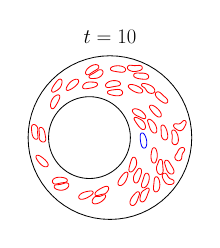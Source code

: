 \begin{tikzpicture}[scale=0.3]

\begin{axis}[
  xmin = -21,
  xmax = 21,
  ymin = -21,
  ymax = 21,
  scale only axis,
  axis equal image,
  hide axis,
  title = {\Huge$t=10$}
  ]

% outer solid wall
\addplot [mark=none,black,line width=1.0] table{
2.0e+01 -5.517e-16
1.99e+01 1.96e+00
1.962e+01 3.902e+00
1.914e+01 5.806e+00
1.848e+01 7.654e+00
1.764e+01 9.428e+00
1.663e+01 1.111e+01
1.546e+01 1.269e+01
1.414e+01 1.414e+01
1.269e+01 1.546e+01
1.111e+01 1.663e+01
9.428e+00 1.764e+01
7.654e+00 1.848e+01
5.806e+00 1.914e+01
3.902e+00 1.962e+01
1.96e+00 1.99e+01
2.328e-15 2.0e+01
-1.96e+00 1.99e+01
-3.902e+00 1.962e+01
-5.806e+00 1.914e+01
-7.654e+00 1.848e+01
-9.428e+00 1.764e+01
-1.111e+01 1.663e+01
-1.269e+01 1.546e+01
-1.414e+01 1.414e+01
-1.546e+01 1.269e+01
-1.663e+01 1.111e+01
-1.764e+01 9.428e+00
-1.848e+01 7.654e+00
-1.914e+01 5.806e+00
-1.962e+01 3.902e+00
-1.99e+01 1.96e+00
-2.0e+01 3.001e-15
-1.99e+01 -1.96e+00
-1.962e+01 -3.902e+00
-1.914e+01 -5.806e+00
-1.848e+01 -7.654e+00
-1.764e+01 -9.428e+00
-1.663e+01 -1.111e+01
-1.546e+01 -1.269e+01
-1.414e+01 -1.414e+01
-1.269e+01 -1.546e+01
-1.111e+01 -1.663e+01
-9.428e+00 -1.764e+01
-7.654e+00 -1.848e+01
-5.806e+00 -1.914e+01
-3.902e+00 -1.962e+01
-1.96e+00 -1.99e+01
-4.777e-15 -2.0e+01
1.96e+00 -1.99e+01
3.902e+00 -1.962e+01
5.806e+00 -1.914e+01
7.654e+00 -1.848e+01
9.428e+00 -1.764e+01
1.111e+01 -1.663e+01
1.269e+01 -1.546e+01
1.414e+01 -1.414e+01
1.546e+01 -1.269e+01
1.663e+01 -1.111e+01
1.764e+01 -9.428e+00
1.848e+01 -7.654e+00
1.914e+01 -5.806e+00
1.962e+01 -3.902e+00
1.99e+01 -1.96e+00
2.0e+01 -5.517e-16
};

% inner solid wall
\addplot [mark=none,black,line width=1.0] table{
5.0e+00 2.759e-16
4.952e+00 -9.802e-01
4.808e+00 -1.951e+00
4.569e+00 -2.903e+00
4.239e+00 -3.827e+00
3.819e+00 -4.714e+00
3.315e+00 -5.556e+00
2.73e+00 -6.344e+00
2.071e+00 -7.071e+00
1.344e+00 -7.73e+00
5.557e-01 -8.315e+00
-2.86e-01 -8.819e+00
-1.173e+00 -9.239e+00
-2.097e+00 -9.569e+00
-3.049e+00 -9.808e+00
-4.02e+00 -9.952e+00
-5.0e+00 -1.0e+01
-5.98e+00 -9.952e+00
-6.951e+00 -9.808e+00
-7.903e+00 -9.569e+00
-8.827e+00 -9.239e+00
-9.714e+00 -8.819e+00
-1.056e+01 -8.315e+00
-1.134e+01 -7.73e+00
-1.207e+01 -7.071e+00
-1.273e+01 -6.344e+00
-1.331e+01 -5.556e+00
-1.382e+01 -4.714e+00
-1.424e+01 -3.827e+00
-1.457e+01 -2.903e+00
-1.481e+01 -1.951e+00
-1.495e+01 -9.802e-01
-1.5e+01 -1.5e-15
-1.495e+01 9.802e-01
-1.481e+01 1.951e+00
-1.457e+01 2.903e+00
-1.424e+01 3.827e+00
-1.382e+01 4.714e+00
-1.331e+01 5.556e+00
-1.273e+01 6.344e+00
-1.207e+01 7.071e+00
-1.134e+01 7.73e+00
-1.056e+01 8.315e+00
-9.714e+00 8.819e+00
-8.827e+00 9.239e+00
-7.903e+00 9.569e+00
-6.951e+00 9.808e+00
-5.98e+00 9.952e+00
-5.0e+00 1.0e+01
-4.02e+00 9.952e+00
-3.049e+00 9.808e+00
-2.097e+00 9.569e+00
-1.173e+00 9.239e+00
-2.86e-01 8.819e+00
5.557e-01 8.315e+00
1.344e+00 7.73e+00
2.071e+00 7.071e+00
2.73e+00 6.344e+00
3.315e+00 5.556e+00
3.819e+00 4.714e+00
4.239e+00 3.827e+00
4.569e+00 2.903e+00
4.808e+00 1.951e+00
4.952e+00 9.802e-01
5.0e+00 2.759e-16
};


% vesicle1
\addplot [mark=none,red,line width=1.0] table{
1.792e+01 2.127e+00
1.796e+01 2.173e+00
1.801e+01 2.238e+00
1.806e+01 2.324e+00
1.813e+01 2.427e+00
1.819e+01 2.542e+00
1.826e+01 2.666e+00
1.833e+01 2.795e+00
1.839e+01 2.929e+00
1.846e+01 3.067e+00
1.852e+01 3.209e+00
1.857e+01 3.356e+00
1.861e+01 3.507e+00
1.863e+01 3.663e+00
1.861e+01 3.82e+00
1.856e+01 3.967e+00
1.846e+01 4.088e+00
1.832e+01 4.163e+00
1.816e+01 4.18e+00
1.801e+01 4.144e+00
1.787e+01 4.069e+00
1.775e+01 3.971e+00
1.764e+01 3.861e+00
1.754e+01 3.748e+00
1.743e+01 3.64e+00
1.732e+01 3.542e+00
1.72e+01 3.46e+00
1.707e+01 3.397e+00
1.695e+01 3.356e+00
1.683e+01 3.335e+00
1.672e+01 3.327e+00
1.664e+01 3.328e+00
1.659e+01 3.332e+00
1.653e+01 3.337e+00
1.645e+01 3.347e+00
1.634e+01 3.361e+00
1.622e+01 3.375e+00
1.609e+01 3.381e+00
1.595e+01 3.368e+00
1.581e+01 3.323e+00
1.569e+01 3.239e+00
1.56e+01 3.118e+00
1.556e+01 2.971e+00
1.556e+01 2.817e+00
1.561e+01 2.668e+00
1.569e+01 2.534e+00
1.579e+01 2.413e+00
1.59e+01 2.305e+00
1.603e+01 2.205e+00
1.615e+01 2.111e+00
1.628e+01 2.02e+00
1.641e+01 1.933e+00
1.655e+01 1.854e+00
1.669e+01 1.785e+00
1.683e+01 1.731e+00
1.699e+01 1.698e+00
1.714e+01 1.688e+00
1.729e+01 1.704e+00
1.743e+01 1.743e+00
1.755e+01 1.802e+00
1.766e+01 1.873e+00
1.776e+01 1.95e+00
1.783e+01 2.022e+00
1.789e+01 2.082e+00
1.792e+01 2.127e+00
};

% vesicle2
\addplot [mark=none,red,line width=1.0] table{
-1.057e+01 -1.244e+01
-1.053e+01 -1.24e+01
-1.046e+01 -1.235e+01
-1.039e+01 -1.228e+01
-1.03e+01 -1.22e+01
-1.022e+01 -1.209e+01
-1.015e+01 -1.197e+01
-1.009e+01 -1.184e+01
-1.006e+01 -1.169e+01
-1.005e+01 -1.154e+01
-1.009e+01 -1.139e+01
-1.016e+01 -1.126e+01
-1.028e+01 -1.115e+01
-1.042e+01 -1.108e+01
-1.057e+01 -1.106e+01
-1.073e+01 -1.106e+01
-1.089e+01 -1.109e+01
-1.104e+01 -1.113e+01
-1.119e+01 -1.117e+01
-1.134e+01 -1.122e+01
-1.149e+01 -1.127e+01
-1.164e+01 -1.131e+01
-1.179e+01 -1.135e+01
-1.194e+01 -1.139e+01
-1.209e+01 -1.143e+01
-1.224e+01 -1.145e+01
-1.238e+01 -1.147e+01
-1.252e+01 -1.149e+01
-1.265e+01 -1.15e+01
-1.277e+01 -1.151e+01
-1.288e+01 -1.151e+01
-1.296e+01 -1.152e+01
-1.301e+01 -1.152e+01
-1.307e+01 -1.153e+01
-1.315e+01 -1.154e+01
-1.325e+01 -1.156e+01
-1.337e+01 -1.16e+01
-1.348e+01 -1.167e+01
-1.357e+01 -1.178e+01
-1.362e+01 -1.191e+01
-1.362e+01 -1.206e+01
-1.357e+01 -1.22e+01
-1.348e+01 -1.233e+01
-1.337e+01 -1.244e+01
-1.324e+01 -1.253e+01
-1.31e+01 -1.26e+01
-1.296e+01 -1.267e+01
-1.281e+01 -1.272e+01
-1.266e+01 -1.277e+01
-1.251e+01 -1.28e+01
-1.235e+01 -1.283e+01
-1.219e+01 -1.285e+01
-1.204e+01 -1.286e+01
-1.188e+01 -1.286e+01
-1.173e+01 -1.285e+01
-1.157e+01 -1.283e+01
-1.142e+01 -1.28e+01
-1.128e+01 -1.277e+01
-1.114e+01 -1.273e+01
-1.101e+01 -1.268e+01
-1.089e+01 -1.262e+01
-1.078e+01 -1.257e+01
-1.069e+01 -1.252e+01
-1.062e+01 -1.247e+01
-1.057e+01 -1.244e+01
};

% vesicle3
\addplot [mark=none,red,line width=1.0] table{
-1.218e+01 -1.114e+01
-1.213e+01 -1.113e+01
-1.205e+01 -1.111e+01
-1.194e+01 -1.109e+01
-1.183e+01 -1.107e+01
-1.169e+01 -1.105e+01
-1.155e+01 -1.103e+01
-1.141e+01 -1.101e+01
-1.126e+01 -1.099e+01
-1.111e+01 -1.097e+01
-1.096e+01 -1.094e+01
-1.081e+01 -1.09e+01
-1.067e+01 -1.084e+01
-1.054e+01 -1.075e+01
-1.045e+01 -1.062e+01
-1.041e+01 -1.047e+01
-1.043e+01 -1.031e+01
-1.051e+01 -1.018e+01
-1.063e+01 -1.007e+01
-1.076e+01 -9.989e+00
-1.091e+01 -9.924e+00
-1.105e+01 -9.871e+00
-1.12e+01 -9.828e+00
-1.135e+01 -9.792e+00
-1.15e+01 -9.762e+00
-1.165e+01 -9.739e+00
-1.179e+01 -9.72e+00
-1.193e+01 -9.706e+00
-1.207e+01 -9.697e+00
-1.219e+01 -9.693e+00
-1.229e+01 -9.691e+00
-1.237e+01 -9.692e+00
-1.243e+01 -9.694e+00
-1.249e+01 -9.697e+00
-1.257e+01 -9.702e+00
-1.267e+01 -9.711e+00
-1.279e+01 -9.726e+00
-1.292e+01 -9.749e+00
-1.306e+01 -9.779e+00
-1.32e+01 -9.819e+00
-1.334e+01 -9.87e+00
-1.348e+01 -9.932e+00
-1.361e+01 -1.001e+01
-1.374e+01 -1.01e+01
-1.385e+01 -1.021e+01
-1.395e+01 -1.033e+01
-1.402e+01 -1.047e+01
-1.406e+01 -1.062e+01
-1.405e+01 -1.078e+01
-1.401e+01 -1.093e+01
-1.393e+01 -1.107e+01
-1.383e+01 -1.119e+01
-1.369e+01 -1.127e+01
-1.355e+01 -1.133e+01
-1.34e+01 -1.136e+01
-1.324e+01 -1.136e+01
-1.309e+01 -1.134e+01
-1.295e+01 -1.131e+01
-1.28e+01 -1.128e+01
-1.267e+01 -1.125e+01
-1.254e+01 -1.122e+01
-1.242e+01 -1.119e+01
-1.232e+01 -1.117e+01
-1.224e+01 -1.115e+01
-1.218e+01 -1.114e+01
};

% vesicle4
\addplot [mark=none,red,line width=1.0] table{
6.434e+00 1.458e+01
6.489e+00 1.456e+01
6.566e+00 1.453e+01
6.665e+00 1.45e+01
6.782e+00 1.447e+01
6.91e+00 1.444e+01
7.048e+00 1.441e+01
7.191e+00 1.438e+01
7.338e+00 1.436e+01
7.489e+00 1.434e+01
7.642e+00 1.432e+01
7.796e+00 1.43e+01
7.952e+00 1.429e+01
8.108e+00 1.427e+01
8.265e+00 1.426e+01
8.423e+00 1.425e+01
8.581e+00 1.425e+01
8.738e+00 1.426e+01
8.894e+00 1.428e+01
9.045e+00 1.433e+01
9.186e+00 1.44e+01
9.307e+00 1.45e+01
9.399e+00 1.462e+01
9.454e+00 1.476e+01
9.468e+00 1.492e+01
9.441e+00 1.506e+01
9.381e+00 1.519e+01
9.298e+00 1.531e+01
9.203e+00 1.54e+01
9.105e+00 1.547e+01
9.016e+00 1.552e+01
8.944e+00 1.556e+01
8.89e+00 1.558e+01
8.836e+00 1.56e+01
8.759e+00 1.563e+01
8.66e+00 1.566e+01
8.543e+00 1.569e+01
8.412e+00 1.571e+01
8.273e+00 1.573e+01
8.128e+00 1.575e+01
7.979e+00 1.576e+01
7.827e+00 1.576e+01
7.673e+00 1.576e+01
7.518e+00 1.576e+01
7.362e+00 1.576e+01
7.205e+00 1.576e+01
7.047e+00 1.577e+01
6.889e+00 1.577e+01
6.731e+00 1.577e+01
6.573e+00 1.577e+01
6.416e+00 1.576e+01
6.26e+00 1.573e+01
6.112e+00 1.568e+01
5.98e+00 1.56e+01
5.876e+00 1.549e+01
5.815e+00 1.534e+01
5.803e+00 1.519e+01
5.838e+00 1.505e+01
5.91e+00 1.492e+01
6.005e+00 1.482e+01
6.109e+00 1.474e+01
6.213e+00 1.468e+01
6.305e+00 1.463e+01
6.38e+00 1.46e+01
6.434e+00 1.458e+01
};

% vesicle5
\addplot [mark=none,red,line width=1.0] table{
5.78e+00 -1.036e+01
5.791e+00 -1.042e+01
5.808e+00 -1.05e+01
5.837e+00 -1.06e+01
5.881e+00 -1.071e+01
5.945e+00 -1.083e+01
6.034e+00 -1.094e+01
6.149e+00 -1.103e+01
6.288e+00 -1.108e+01
6.439e+00 -1.108e+01
6.586e+00 -1.104e+01
6.716e+00 -1.095e+01
6.826e+00 -1.084e+01
6.919e+00 -1.072e+01
6.998e+00 -1.058e+01
7.067e+00 -1.044e+01
7.129e+00 -1.029e+01
7.187e+00 -1.015e+01
7.242e+00 -9.998e+00
7.295e+00 -9.85e+00
7.348e+00 -9.702e+00
7.399e+00 -9.555e+00
7.451e+00 -9.408e+00
7.501e+00 -9.263e+00
7.55e+00 -9.119e+00
7.596e+00 -8.976e+00
7.638e+00 -8.837e+00
7.673e+00 -8.701e+00
7.7e+00 -8.571e+00
7.718e+00 -8.452e+00
7.727e+00 -8.348e+00
7.73e+00 -8.268e+00
7.729e+00 -8.209e+00
7.726e+00 -8.151e+00
7.718e+00 -8.07e+00
7.699e+00 -7.969e+00
7.663e+00 -7.853e+00
7.606e+00 -7.734e+00
7.521e+00 -7.623e+00
7.404e+00 -7.537e+00
7.261e+00 -7.497e+00
7.111e+00 -7.517e+00
6.976e+00 -7.59e+00
6.863e+00 -7.696e+00
6.767e+00 -7.819e+00
6.679e+00 -7.949e+00
6.594e+00 -8.082e+00
6.508e+00 -8.214e+00
6.421e+00 -8.346e+00
6.334e+00 -8.478e+00
6.246e+00 -8.609e+00
6.159e+00 -8.741e+00
6.077e+00 -8.874e+00
6.001e+00 -9.011e+00
5.934e+00 -9.151e+00
5.877e+00 -9.294e+00
5.832e+00 -9.439e+00
5.798e+00 -9.585e+00
5.775e+00 -9.729e+00
5.761e+00 -9.868e+00
5.756e+00 -1.0e+01
5.757e+00 -1.012e+01
5.763e+00 -1.022e+01
5.772e+00 -1.03e+01
5.78e+00 -1.036e+01
};

% vesicle6
\addplot [mark=none,red,line width=1.0] table{
1.383e+01 1.892e+00
1.381e+01 1.947e+00
1.378e+01 2.023e+00
1.375e+01 2.119e+00
1.37e+01 2.231e+00
1.364e+01 2.351e+00
1.358e+01 2.476e+00
1.351e+01 2.602e+00
1.342e+01 2.727e+00
1.333e+01 2.844e+00
1.321e+01 2.947e+00
1.308e+01 3.025e+00
1.293e+01 3.062e+00
1.277e+01 3.042e+00
1.264e+01 2.963e+00
1.254e+01 2.838e+00
1.249e+01 2.69e+00
1.247e+01 2.533e+00
1.247e+01 2.375e+00
1.248e+01 2.218e+00
1.25e+01 2.062e+00
1.251e+01 1.906e+00
1.252e+01 1.751e+00
1.253e+01 1.597e+00
1.253e+01 1.445e+00
1.254e+01 1.296e+00
1.254e+01 1.15e+00
1.254e+01 1.01e+00
1.254e+01 8.774e-01
1.255e+01 7.564e-01
1.256e+01 6.534e-01
1.257e+01 5.731e-01
1.258e+01 5.153e-01
1.259e+01 4.578e-01
1.261e+01 3.786e-01
1.263e+01 2.785e-01
1.267e+01 1.635e-01
1.272e+01 4.13e-02
1.279e+01 -8.296e-02
1.287e+01 -2.038e-01
1.296e+01 -3.17e-01
1.308e+01 -4.165e-01
1.321e+01 -4.963e-01
1.336e+01 -5.483e-01
1.351e+01 -5.648e-01
1.367e+01 -5.395e-01
1.381e+01 -4.719e-01
1.393e+01 -3.676e-01
1.401e+01 -2.372e-01
1.407e+01 -9.097e-02
1.411e+01 6.283e-02
1.413e+01 2.196e-01
1.413e+01 3.765e-01
1.412e+01 5.327e-01
1.411e+01 6.873e-01
1.409e+01 8.4e-01
1.406e+01 9.9e-01
1.403e+01 1.137e+00
1.4e+01 1.28e+00
1.397e+01 1.416e+00
1.394e+01 1.545e+00
1.391e+01 1.661e+00
1.387e+01 1.76e+00
1.385e+01 1.837e+00
1.383e+01 1.892e+00
};

% vesicle7
\addplot [mark=none,red,line width=1.0] table{
7.055e+00 1.633e+01
7.112e+00 1.634e+01
7.189e+00 1.637e+01
7.288e+00 1.64e+01
7.401e+00 1.644e+01
7.52e+00 1.65e+01
7.64e+00 1.657e+01
7.75e+00 1.667e+01
7.84e+00 1.679e+01
7.899e+00 1.693e+01
7.916e+00 1.708e+01
7.886e+00 1.723e+01
7.81e+00 1.737e+01
7.699e+00 1.748e+01
7.563e+00 1.756e+01
7.414e+00 1.761e+01
7.259e+00 1.764e+01
7.101e+00 1.765e+01
6.943e+00 1.764e+01
6.786e+00 1.764e+01
6.63e+00 1.762e+01
6.474e+00 1.761e+01
6.319e+00 1.76e+01
6.165e+00 1.759e+01
6.013e+00 1.759e+01
5.864e+00 1.76e+01
5.718e+00 1.761e+01
5.579e+00 1.763e+01
5.448e+00 1.765e+01
5.328e+00 1.766e+01
5.225e+00 1.768e+01
5.145e+00 1.768e+01
5.086e+00 1.769e+01
5.028e+00 1.769e+01
4.947e+00 1.769e+01
4.844e+00 1.768e+01
4.726e+00 1.765e+01
4.603e+00 1.76e+01
4.484e+00 1.753e+01
4.382e+00 1.742e+01
4.307e+00 1.73e+01
4.268e+00 1.715e+01
4.273e+00 1.7e+01
4.323e+00 1.685e+01
4.41e+00 1.672e+01
4.522e+00 1.661e+01
4.65e+00 1.652e+01
4.787e+00 1.644e+01
4.929e+00 1.637e+01
5.074e+00 1.631e+01
5.223e+00 1.626e+01
5.374e+00 1.621e+01
5.527e+00 1.618e+01
5.681e+00 1.615e+01
5.836e+00 1.614e+01
5.99e+00 1.614e+01
6.142e+00 1.615e+01
6.29e+00 1.617e+01
6.434e+00 1.619e+01
6.572e+00 1.622e+01
6.701e+00 1.624e+01
6.819e+00 1.627e+01
6.92e+00 1.629e+01
6.999e+00 1.631e+01
7.055e+00 1.633e+01
};

% vesicle8
\addplot [mark=none,red,line width=1.0] table{
6.504e+00 1.266e+01
6.449e+00 1.269e+01
6.373e+00 1.272e+01
6.276e+00 1.275e+01
6.161e+00 1.279e+01
6.035e+00 1.283e+01
5.899e+00 1.286e+01
5.758e+00 1.29e+01
5.612e+00 1.293e+01
5.462e+00 1.296e+01
5.309e+00 1.298e+01
5.154e+00 1.298e+01
4.998e+00 1.297e+01
4.844e+00 1.294e+01
4.7e+00 1.288e+01
4.58e+00 1.278e+01
4.507e+00 1.264e+01
4.496e+00 1.248e+01
4.544e+00 1.233e+01
4.63e+00 1.22e+01
4.737e+00 1.209e+01
4.854e+00 1.198e+01
4.975e+00 1.188e+01
5.097e+00 1.179e+01
5.221e+00 1.17e+01
5.344e+00 1.162e+01
5.466e+00 1.154e+01
5.585e+00 1.146e+01
5.699e+00 1.14e+01
5.806e+00 1.134e+01
5.897e+00 1.129e+01
5.969e+00 1.125e+01
6.022e+00 1.123e+01
6.075e+00 1.12e+01
6.149e+00 1.117e+01
6.244e+00 1.113e+01
6.356e+00 1.109e+01
6.481e+00 1.104e+01
6.615e+00 1.1e+01
6.755e+00 1.096e+01
6.901e+00 1.093e+01
7.051e+00 1.09e+01
7.204e+00 1.089e+01
7.359e+00 1.089e+01
7.515e+00 1.091e+01
7.666e+00 1.095e+01
7.806e+00 1.102e+01
7.921e+00 1.113e+01
7.993e+00 1.127e+01
8.01e+00 1.142e+01
7.974e+00 1.157e+01
7.898e+00 1.171e+01
7.799e+00 1.183e+01
7.687e+00 1.194e+01
7.569e+00 1.204e+01
7.448e+00 1.214e+01
7.324e+00 1.223e+01
7.2e+00 1.231e+01
7.076e+00 1.239e+01
6.953e+00 1.246e+01
6.836e+00 1.252e+01
6.727e+00 1.257e+01
6.632e+00 1.261e+01
6.558e+00 1.264e+01
6.504e+00 1.266e+01
};

% vesicle9
\addplot [mark=none,red,line width=1.0] table{
2.16e+00 1.37e+01
2.108e+00 1.373e+01
2.034e+00 1.376e+01
1.937e+00 1.379e+01
1.822e+00 1.383e+01
1.693e+00 1.386e+01
1.555e+00 1.389e+01
1.411e+00 1.391e+01
1.262e+00 1.392e+01
1.11e+00 1.393e+01
9.563e-01 1.393e+01
8.013e-01 1.392e+01
6.456e-01 1.391e+01
4.903e-01 1.388e+01
3.358e-01 1.385e+01
1.828e-01 1.381e+01
3.196e-02 1.377e+01
-1.159e-01 1.371e+01
-2.602e-01 1.365e+01
-3.999e-01 1.357e+01
-5.34e-01 1.349e+01
-6.61e-01 1.34e+01
-7.79e-01 1.33e+01
-8.847e-01 1.319e+01
-9.737e-01 1.306e+01
-1.039e+00 1.293e+01
-1.072e+00 1.279e+01
-1.066e+00 1.265e+01
-1.022e+00 1.252e+01
-9.519e-01 1.243e+01
-8.737e-01 1.236e+01
-8.043e-01 1.232e+01
-7.51e-01 1.229e+01
-6.959e-01 1.228e+01
-6.173e-01 1.226e+01
-5.149e-01 1.224e+01
-3.939e-01 1.224e+01
-2.617e-01 1.224e+01
-1.221e-01 1.226e+01
2.154e-02 1.228e+01
1.684e-01 1.231e+01
3.172e-01 1.234e+01
4.681e-01 1.238e+01
6.202e-01 1.24e+01
7.739e-01 1.243e+01
9.285e-01 1.246e+01
1.084e+00 1.249e+01
1.24e+00 1.251e+01
1.397e+00 1.253e+01
1.553e+00 1.255e+01
1.71e+00 1.258e+01
1.865e+00 1.26e+01
2.018e+00 1.264e+01
2.168e+00 1.268e+01
2.309e+00 1.275e+01
2.433e+00 1.284e+01
2.527e+00 1.296e+01
2.576e+00 1.31e+01
2.572e+00 1.324e+01
2.525e+00 1.337e+01
2.449e+00 1.348e+01
2.363e+00 1.357e+01
2.28e+00 1.363e+01
2.212e+00 1.367e+01
2.16e+00 1.37e+01
};

% vesicle10
\addplot [mark=none,red,line width=1.0] table{
1.285e+01 -8.7e+00
1.287e+01 -8.649e+00
1.291e+01 -8.575e+00
1.294e+01 -8.478e+00
1.297e+01 -8.361e+00
1.3e+01 -8.23e+00
1.301e+01 -8.09e+00
1.301e+01 -7.944e+00
1.3e+01 -7.795e+00
1.299e+01 -7.644e+00
1.297e+01 -7.49e+00
1.295e+01 -7.336e+00
1.294e+01 -7.181e+00
1.292e+01 -7.025e+00
1.29e+01 -6.868e+00
1.289e+01 -6.71e+00
1.289e+01 -6.553e+00
1.288e+01 -6.395e+00
1.288e+01 -6.237e+00
1.287e+01 -6.08e+00
1.286e+01 -5.923e+00
1.282e+01 -5.771e+00
1.277e+01 -5.625e+00
1.268e+01 -5.497e+00
1.257e+01 -5.398e+00
1.243e+01 -5.345e+00
1.228e+01 -5.346e+00
1.216e+01 -5.401e+00
1.206e+01 -5.488e+00
1.199e+01 -5.588e+00
1.194e+01 -5.681e+00
1.192e+01 -5.757e+00
1.19e+01 -5.812e+00
1.188e+01 -5.868e+00
1.186e+01 -5.945e+00
1.183e+01 -6.044e+00
1.179e+01 -6.159e+00
1.174e+01 -6.284e+00
1.169e+01 -6.414e+00
1.163e+01 -6.547e+00
1.157e+01 -6.684e+00
1.151e+01 -6.824e+00
1.146e+01 -6.97e+00
1.142e+01 -7.12e+00
1.139e+01 -7.274e+00
1.138e+01 -7.43e+00
1.138e+01 -7.588e+00
1.139e+01 -7.745e+00
1.142e+01 -7.901e+00
1.145e+01 -8.055e+00
1.15e+01 -8.206e+00
1.156e+01 -8.352e+00
1.163e+01 -8.494e+00
1.171e+01 -8.627e+00
1.18e+01 -8.749e+00
1.192e+01 -8.855e+00
1.204e+01 -8.938e+00
1.218e+01 -8.992e+00
1.233e+01 -9.012e+00
1.246e+01 -8.996e+00
1.259e+01 -8.95e+00
1.269e+01 -8.884e+00
1.276e+01 -8.812e+00
1.281e+01 -8.749e+00
1.285e+01 -8.7e+00
};

% vesicle11
\addplot [mark=none,red,line width=1.0] table{
-1.181e+00 -1.196e+01
-1.237e+00 -1.198e+01
-1.314e+00 -1.201e+01
-1.411e+00 -1.204e+01
-1.524e+00 -1.209e+01
-1.645e+00 -1.214e+01
-1.773e+00 -1.22e+01
-1.904e+00 -1.226e+01
-2.037e+00 -1.233e+01
-2.172e+00 -1.24e+01
-2.307e+00 -1.248e+01
-2.441e+00 -1.255e+01
-2.576e+00 -1.263e+01
-2.709e+00 -1.272e+01
-2.841e+00 -1.28e+01
-2.971e+00 -1.289e+01
-3.099e+00 -1.298e+01
-3.222e+00 -1.308e+01
-3.338e+00 -1.319e+01
-3.445e+00 -1.331e+01
-3.537e+00 -1.343e+01
-3.605e+00 -1.357e+01
-3.639e+00 -1.372e+01
-3.629e+00 -1.388e+01
-3.569e+00 -1.401e+01
-3.462e+00 -1.412e+01
-3.327e+00 -1.417e+01
-3.187e+00 -1.418e+01
-3.055e+00 -1.416e+01
-2.937e+00 -1.413e+01
-2.837e+00 -1.411e+01
-2.759e+00 -1.409e+01
-2.702e+00 -1.407e+01
-2.646e+00 -1.406e+01
-2.568e+00 -1.403e+01
-2.468e+00 -1.401e+01
-2.351e+00 -1.397e+01
-2.224e+00 -1.394e+01
-2.088e+00 -1.39e+01
-1.947e+00 -1.387e+01
-1.8e+00 -1.384e+01
-1.651e+00 -1.381e+01
-1.498e+00 -1.379e+01
-1.346e+00 -1.376e+01
-1.199e+00 -1.371e+01
-1.062e+00 -1.363e+01
-9.37e-01 -1.353e+01
-8.221e-01 -1.343e+01
-7.161e-01 -1.331e+01
-6.188e-01 -1.318e+01
-5.304e-01 -1.305e+01
-4.524e-01 -1.292e+01
-3.869e-01 -1.277e+01
-3.381e-01 -1.262e+01
-3.115e-01 -1.247e+01
-3.156e-01 -1.232e+01
-3.582e-01 -1.217e+01
-4.424e-01 -1.205e+01
-5.592e-01 -1.196e+01
-6.917e-01 -1.192e+01
-8.233e-01 -1.191e+01
-9.441e-01 -1.191e+01
-1.046e+00 -1.193e+01
-1.125e+00 -1.195e+01
-1.181e+00 -1.196e+01
};

% vesicle12
\addplot [mark=none,red,line width=1.0] table{
1.317e+01 1.016e+01
1.313e+01 1.02e+01
1.307e+01 1.025e+01
1.299e+01 1.032e+01
1.29e+01 1.04e+01
1.281e+01 1.05e+01
1.271e+01 1.06e+01
1.26e+01 1.07e+01
1.25e+01 1.08e+01
1.238e+01 1.09e+01
1.226e+01 1.1e+01
1.213e+01 1.108e+01
1.199e+01 1.114e+01
1.183e+01 1.117e+01
1.168e+01 1.118e+01
1.152e+01 1.115e+01
1.138e+01 1.109e+01
1.125e+01 1.1e+01
1.116e+01 1.087e+01
1.111e+01 1.072e+01
1.11e+01 1.056e+01
1.113e+01 1.041e+01
1.118e+01 1.026e+01
1.125e+01 1.012e+01
1.133e+01 9.997e+00
1.142e+01 9.877e+00
1.151e+01 9.766e+00
1.161e+01 9.663e+00
1.17e+01 9.569e+00
1.179e+01 9.485e+00
1.187e+01 9.415e+00
1.193e+01 9.362e+00
1.197e+01 9.324e+00
1.202e+01 9.287e+00
1.208e+01 9.235e+00
1.216e+01 9.17e+00
1.226e+01 9.096e+00
1.236e+01 9.016e+00
1.247e+01 8.934e+00
1.259e+01 8.851e+00
1.272e+01 8.768e+00
1.285e+01 8.687e+00
1.298e+01 8.61e+00
1.312e+01 8.539e+00
1.326e+01 8.478e+00
1.341e+01 8.432e+00
1.357e+01 8.409e+00
1.373e+01 8.417e+00
1.387e+01 8.465e+00
1.4e+01 8.557e+00
1.409e+01 8.686e+00
1.414e+01 8.836e+00
1.414e+01 8.993e+00
1.41e+01 9.145e+00
1.404e+01 9.287e+00
1.396e+01 9.417e+00
1.386e+01 9.536e+00
1.376e+01 9.646e+00
1.366e+01 9.747e+00
1.355e+01 9.841e+00
1.345e+01 9.927e+00
1.336e+01 1.0e+01
1.328e+01 1.007e+01
1.322e+01 1.012e+01
1.317e+01 1.016e+01
};

% vesicle13
\addplot [mark=none,red,line width=1.0] table{
-2.9e+00 1.766e+01
-2.946e+00 1.77e+01
-3.015e+00 1.774e+01
-3.109e+00 1.778e+01
-3.226e+00 1.781e+01
-3.357e+00 1.783e+01
-3.497e+00 1.784e+01
-3.642e+00 1.782e+01
-3.79e+00 1.78e+01
-3.938e+00 1.777e+01
-4.086e+00 1.772e+01
-4.232e+00 1.767e+01
-4.376e+00 1.761e+01
-4.518e+00 1.754e+01
-4.657e+00 1.747e+01
-4.793e+00 1.739e+01
-4.926e+00 1.73e+01
-5.054e+00 1.721e+01
-5.178e+00 1.712e+01
-5.296e+00 1.701e+01
-5.409e+00 1.69e+01
-5.515e+00 1.679e+01
-5.613e+00 1.667e+01
-5.703e+00 1.654e+01
-5.782e+00 1.641e+01
-5.85e+00 1.628e+01
-5.904e+00 1.614e+01
-5.941e+00 1.601e+01
-5.958e+00 1.588e+01
-5.953e+00 1.576e+01
-5.929e+00 1.565e+01
-5.897e+00 1.558e+01
-5.866e+00 1.553e+01
-5.829e+00 1.549e+01
-5.768e+00 1.543e+01
-5.678e+00 1.538e+01
-5.561e+00 1.535e+01
-5.429e+00 1.535e+01
-5.291e+00 1.537e+01
-5.154e+00 1.542e+01
-5.021e+00 1.549e+01
-4.891e+00 1.556e+01
-4.762e+00 1.565e+01
-4.634e+00 1.574e+01
-4.505e+00 1.583e+01
-4.376e+00 1.591e+01
-4.245e+00 1.6e+01
-4.113e+00 1.609e+01
-3.981e+00 1.618e+01
-3.846e+00 1.626e+01
-3.711e+00 1.634e+01
-3.575e+00 1.642e+01
-3.439e+00 1.65e+01
-3.304e+00 1.658e+01
-3.171e+00 1.666e+01
-3.044e+00 1.674e+01
-2.928e+00 1.684e+01
-2.83e+00 1.696e+01
-2.759e+00 1.708e+01
-2.723e+00 1.722e+01
-2.724e+00 1.735e+01
-2.757e+00 1.747e+01
-2.806e+00 1.756e+01
-2.857e+00 1.762e+01
-2.9e+00 1.766e+01
};

% vesicle14
\addplot [mark=none,red,line width=1.0] table{
-2.016e+00 -1.42e+01
-2.07e+00 -1.423e+01
-2.146e+00 -1.425e+01
-2.244e+00 -1.429e+01
-2.359e+00 -1.433e+01
-2.487e+00 -1.436e+01
-2.625e+00 -1.439e+01
-2.769e+00 -1.44e+01
-2.919e+00 -1.441e+01
-3.071e+00 -1.44e+01
-3.224e+00 -1.439e+01
-3.379e+00 -1.439e+01
-3.532e+00 -1.442e+01
-3.674e+00 -1.449e+01
-3.801e+00 -1.458e+01
-3.915e+00 -1.469e+01
-4.017e+00 -1.481e+01
-4.109e+00 -1.494e+01
-4.19e+00 -1.508e+01
-4.258e+00 -1.522e+01
-4.31e+00 -1.537e+01
-4.338e+00 -1.552e+01
-4.336e+00 -1.567e+01
-4.297e+00 -1.582e+01
-4.22e+00 -1.595e+01
-4.111e+00 -1.605e+01
-3.983e+00 -1.613e+01
-3.849e+00 -1.617e+01
-3.718e+00 -1.619e+01
-3.597e+00 -1.619e+01
-3.494e+00 -1.618e+01
-3.413e+00 -1.617e+01
-3.356e+00 -1.617e+01
-3.298e+00 -1.616e+01
-3.219e+00 -1.614e+01
-3.118e+00 -1.612e+01
-3.002e+00 -1.608e+01
-2.877e+00 -1.604e+01
-2.746e+00 -1.599e+01
-2.612e+00 -1.593e+01
-2.478e+00 -1.587e+01
-2.344e+00 -1.579e+01
-2.211e+00 -1.571e+01
-2.081e+00 -1.563e+01
-1.953e+00 -1.554e+01
-1.829e+00 -1.544e+01
-1.709e+00 -1.534e+01
-1.594e+00 -1.523e+01
-1.484e+00 -1.512e+01
-1.381e+00 -1.5e+01
-1.285e+00 -1.488e+01
-1.2e+00 -1.474e+01
-1.128e+00 -1.46e+01
-1.075e+00 -1.446e+01
-1.052e+00 -1.43e+01
-1.074e+00 -1.415e+01
-1.155e+00 -1.403e+01
-1.286e+00 -1.396e+01
-1.43e+00 -1.396e+01
-1.564e+00 -1.4e+01
-1.685e+00 -1.405e+01
-1.794e+00 -1.411e+01
-1.888e+00 -1.415e+01
-1.962e+00 -1.418e+01
-2.016e+00 -1.42e+01
};

% vesicle15
\addplot [mark=none,red,line width=1.0] table{
-1.532e+01 -7.051e+00
-1.527e+01 -7.018e+00
-1.521e+01 -6.963e+00
-1.515e+01 -6.879e+00
-1.51e+01 -6.766e+00
-1.509e+01 -6.635e+00
-1.511e+01 -6.496e+00
-1.515e+01 -6.358e+00
-1.522e+01 -6.223e+00
-1.53e+01 -6.094e+00
-1.539e+01 -5.968e+00
-1.548e+01 -5.846e+00
-1.559e+01 -5.728e+00
-1.569e+01 -5.612e+00
-1.58e+01 -5.498e+00
-1.591e+01 -5.388e+00
-1.603e+01 -5.279e+00
-1.615e+01 -5.173e+00
-1.627e+01 -5.071e+00
-1.639e+01 -4.971e+00
-1.651e+01 -4.874e+00
-1.664e+01 -4.781e+00
-1.677e+01 -4.693e+00
-1.69e+01 -4.61e+00
-1.703e+01 -4.534e+00
-1.716e+01 -4.465e+00
-1.729e+01 -4.407e+00
-1.742e+01 -4.361e+00
-1.755e+01 -4.332e+00
-1.768e+01 -4.323e+00
-1.778e+01 -4.333e+00
-1.786e+01 -4.357e+00
-1.791e+01 -4.383e+00
-1.795e+01 -4.418e+00
-1.801e+01 -4.478e+00
-1.805e+01 -4.57e+00
-1.807e+01 -4.69e+00
-1.806e+01 -4.821e+00
-1.802e+01 -4.956e+00
-1.797e+01 -5.091e+00
-1.79e+01 -5.226e+00
-1.783e+01 -5.359e+00
-1.775e+01 -5.49e+00
-1.766e+01 -5.621e+00
-1.757e+01 -5.75e+00
-1.748e+01 -5.876e+00
-1.738e+01 -6.001e+00
-1.728e+01 -6.123e+00
-1.718e+01 -6.243e+00
-1.708e+01 -6.359e+00
-1.696e+01 -6.471e+00
-1.685e+01 -6.578e+00
-1.673e+01 -6.681e+00
-1.661e+01 -6.777e+00
-1.648e+01 -6.865e+00
-1.635e+01 -6.944e+00
-1.621e+01 -7.013e+00
-1.607e+01 -7.07e+00
-1.593e+01 -7.112e+00
-1.579e+01 -7.137e+00
-1.566e+01 -7.144e+00
-1.554e+01 -7.133e+00
-1.544e+01 -7.109e+00
-1.537e+01 -7.079e+00
-1.532e+01 -7.051e+00
};

% vesicle16
\addplot [mark=none,red,line width=1.0] table{
9.104e+00 1.127e+01
9.143e+00 1.123e+01
9.201e+00 1.117e+01
9.28e+00 1.111e+01
9.378e+00 1.103e+01
9.493e+00 1.097e+01
9.621e+00 1.091e+01
9.759e+00 1.087e+01
9.904e+00 1.083e+01
1.006e+01 1.081e+01
1.021e+01 1.081e+01
1.036e+01 1.082e+01
1.052e+01 1.086e+01
1.066e+01 1.092e+01
1.079e+01 1.102e+01
1.088e+01 1.114e+01
1.095e+01 1.128e+01
1.097e+01 1.144e+01
1.096e+01 1.16e+01
1.092e+01 1.175e+01
1.085e+01 1.189e+01
1.077e+01 1.203e+01
1.068e+01 1.215e+01
1.057e+01 1.226e+01
1.046e+01 1.237e+01
1.035e+01 1.246e+01
1.023e+01 1.255e+01
1.011e+01 1.263e+01
9.999e+00 1.269e+01
9.893e+00 1.275e+01
9.8e+00 1.28e+01
9.727e+00 1.283e+01
9.673e+00 1.286e+01
9.62e+00 1.288e+01
9.544e+00 1.291e+01
9.448e+00 1.294e+01
9.334e+00 1.299e+01
9.208e+00 1.303e+01
9.074e+00 1.307e+01
8.934e+00 1.311e+01
8.79e+00 1.315e+01
8.642e+00 1.318e+01
8.491e+00 1.321e+01
8.337e+00 1.323e+01
8.181e+00 1.324e+01
8.026e+00 1.321e+01
7.883e+00 1.315e+01
7.773e+00 1.304e+01
7.724e+00 1.289e+01
7.752e+00 1.273e+01
7.839e+00 1.26e+01
7.959e+00 1.25e+01
8.091e+00 1.241e+01
8.224e+00 1.233e+01
8.352e+00 1.224e+01
8.472e+00 1.215e+01
8.579e+00 1.204e+01
8.674e+00 1.192e+01
8.756e+00 1.181e+01
8.829e+00 1.169e+01
8.896e+00 1.157e+01
8.96e+00 1.147e+01
9.018e+00 1.138e+01
9.067e+00 1.132e+01
9.104e+00 1.127e+01
};

% vesicle17
\addplot [mark=none,red,line width=1.0] table{
-4.111e+00 -1.337e+01
-4.126e+00 -1.331e+01
-4.162e+00 -1.324e+01
-4.231e+00 -1.316e+01
-4.334e+00 -1.31e+01
-4.461e+00 -1.306e+01
-4.6e+00 -1.304e+01
-4.746e+00 -1.305e+01
-4.895e+00 -1.306e+01
-5.046e+00 -1.308e+01
-5.198e+00 -1.31e+01
-5.352e+00 -1.312e+01
-5.506e+00 -1.315e+01
-5.66e+00 -1.318e+01
-5.813e+00 -1.322e+01
-5.966e+00 -1.325e+01
-6.118e+00 -1.33e+01
-6.269e+00 -1.335e+01
-6.418e+00 -1.34e+01
-6.564e+00 -1.346e+01
-6.707e+00 -1.352e+01
-6.846e+00 -1.359e+01
-6.98e+00 -1.367e+01
-7.108e+00 -1.376e+01
-7.227e+00 -1.385e+01
-7.336e+00 -1.395e+01
-7.433e+00 -1.406e+01
-7.513e+00 -1.418e+01
-7.572e+00 -1.43e+01
-7.609e+00 -1.441e+01
-7.624e+00 -1.451e+01
-7.623e+00 -1.459e+01
-7.614e+00 -1.465e+01
-7.599e+00 -1.471e+01
-7.566e+00 -1.478e+01
-7.507e+00 -1.487e+01
-7.416e+00 -1.495e+01
-7.3e+00 -1.501e+01
-7.166e+00 -1.505e+01
-7.021e+00 -1.507e+01
-6.872e+00 -1.507e+01
-6.721e+00 -1.506e+01
-6.568e+00 -1.504e+01
-6.416e+00 -1.501e+01
-6.265e+00 -1.497e+01
-6.115e+00 -1.492e+01
-5.966e+00 -1.487e+01
-5.82e+00 -1.481e+01
-5.676e+00 -1.475e+01
-5.534e+00 -1.468e+01
-5.394e+00 -1.46e+01
-5.257e+00 -1.452e+01
-5.122e+00 -1.444e+01
-4.99e+00 -1.436e+01
-4.861e+00 -1.427e+01
-4.734e+00 -1.419e+01
-4.611e+00 -1.41e+01
-4.493e+00 -1.401e+01
-4.383e+00 -1.391e+01
-4.283e+00 -1.381e+01
-4.201e+00 -1.371e+01
-4.143e+00 -1.36e+01
-4.112e+00 -1.35e+01
-4.105e+00 -1.342e+01
-4.111e+00 -1.337e+01
};

% vesicle18
\addplot [mark=none,red,line width=1.0] table{
4.946e+00 -1.615e+01
4.965e+00 -1.62e+01
4.999e+00 -1.628e+01
5.053e+00 -1.636e+01
5.134e+00 -1.645e+01
5.241e+00 -1.653e+01
5.371e+00 -1.658e+01
5.515e+00 -1.66e+01
5.663e+00 -1.659e+01
5.807e+00 -1.654e+01
5.941e+00 -1.647e+01
6.062e+00 -1.637e+01
6.173e+00 -1.626e+01
6.272e+00 -1.614e+01
6.361e+00 -1.601e+01
6.443e+00 -1.587e+01
6.518e+00 -1.573e+01
6.587e+00 -1.559e+01
6.65e+00 -1.544e+01
6.709e+00 -1.53e+01
6.764e+00 -1.515e+01
6.817e+00 -1.5e+01
6.868e+00 -1.486e+01
6.917e+00 -1.471e+01
6.967e+00 -1.457e+01
7.016e+00 -1.443e+01
7.064e+00 -1.429e+01
7.111e+00 -1.416e+01
7.152e+00 -1.403e+01
7.185e+00 -1.391e+01
7.207e+00 -1.381e+01
7.217e+00 -1.373e+01
7.22e+00 -1.368e+01
7.218e+00 -1.362e+01
7.206e+00 -1.354e+01
7.171e+00 -1.344e+01
7.102e+00 -1.334e+01
6.994e+00 -1.327e+01
6.858e+00 -1.323e+01
6.714e+00 -1.325e+01
6.577e+00 -1.331e+01
6.451e+00 -1.34e+01
6.333e+00 -1.349e+01
6.22e+00 -1.36e+01
6.11e+00 -1.371e+01
6.001e+00 -1.383e+01
5.894e+00 -1.394e+01
5.789e+00 -1.406e+01
5.687e+00 -1.418e+01
5.588e+00 -1.43e+01
5.492e+00 -1.443e+01
5.401e+00 -1.456e+01
5.314e+00 -1.469e+01
5.234e+00 -1.482e+01
5.159e+00 -1.496e+01
5.091e+00 -1.51e+01
5.032e+00 -1.524e+01
4.983e+00 -1.538e+01
4.944e+00 -1.552e+01
4.918e+00 -1.566e+01
4.905e+00 -1.579e+01
4.904e+00 -1.591e+01
4.915e+00 -1.601e+01
4.93e+00 -1.609e+01
4.946e+00 -1.615e+01
};

% vesicle19
\addplot [mark=none,red,line width=1.0] table{
1.619e+01 -4.073e+00
1.616e+01 -4.121e+00
1.611e+01 -4.188e+00
1.606e+01 -4.274e+00
1.6e+01 -4.379e+00
1.594e+01 -4.499e+00
1.59e+01 -4.632e+00
1.587e+01 -4.776e+00
1.588e+01 -4.925e+00
1.591e+01 -5.072e+00
1.598e+01 -5.212e+00
1.607e+01 -5.338e+00
1.618e+01 -5.446e+00
1.631e+01 -5.534e+00
1.645e+01 -5.599e+00
1.661e+01 -5.64e+00
1.676e+01 -5.652e+00
1.692e+01 -5.636e+00
1.707e+01 -5.588e+00
1.721e+01 -5.511e+00
1.732e+01 -5.407e+00
1.742e+01 -5.282e+00
1.749e+01 -5.142e+00
1.753e+01 -4.995e+00
1.756e+01 -4.845e+00
1.757e+01 -4.697e+00
1.758e+01 -4.552e+00
1.76e+01 -4.412e+00
1.762e+01 -4.281e+00
1.765e+01 -4.164e+00
1.768e+01 -4.065e+00
1.771e+01 -3.99e+00
1.774e+01 -3.937e+00
1.776e+01 -3.885e+00
1.78e+01 -3.814e+00
1.786e+01 -3.727e+00
1.793e+01 -3.628e+00
1.801e+01 -3.521e+00
1.809e+01 -3.407e+00
1.817e+01 -3.284e+00
1.823e+01 -3.148e+00
1.826e+01 -3.001e+00
1.826e+01 -2.847e+00
1.821e+01 -2.7e+00
1.812e+01 -2.575e+00
1.8e+01 -2.484e+00
1.785e+01 -2.433e+00
1.769e+01 -2.421e+00
1.753e+01 -2.442e+00
1.738e+01 -2.49e+00
1.724e+01 -2.56e+00
1.711e+01 -2.649e+00
1.699e+01 -2.753e+00
1.689e+01 -2.87e+00
1.68e+01 -2.996e+00
1.672e+01 -3.128e+00
1.665e+01 -3.262e+00
1.658e+01 -3.397e+00
1.652e+01 -3.528e+00
1.646e+01 -3.652e+00
1.639e+01 -3.768e+00
1.633e+01 -3.871e+00
1.627e+01 -3.958e+00
1.623e+01 -4.025e+00
1.619e+01 -4.073e+00
};

% vesicle20
\addplot [mark=none,red,line width=1.0] table{
-4.293e+00 1.22e+01
-4.237e+00 1.221e+01
-4.158e+00 1.223e+01
-4.058e+00 1.226e+01
-3.942e+00 1.23e+01
-3.817e+00 1.234e+01
-3.685e+00 1.239e+01
-3.551e+00 1.244e+01
-3.418e+00 1.251e+01
-3.291e+00 1.26e+01
-3.175e+00 1.27e+01
-3.083e+00 1.282e+01
-3.034e+00 1.297e+01
-3.045e+00 1.312e+01
-3.119e+00 1.326e+01
-3.236e+00 1.337e+01
-3.377e+00 1.344e+01
-3.528e+00 1.348e+01
-3.683e+00 1.351e+01
-3.84e+00 1.353e+01
-3.996e+00 1.355e+01
-4.152e+00 1.355e+01
-4.307e+00 1.356e+01
-4.461e+00 1.357e+01
-4.613e+00 1.357e+01
-4.763e+00 1.357e+01
-4.908e+00 1.358e+01
-5.049e+00 1.357e+01
-5.181e+00 1.357e+01
-5.301e+00 1.355e+01
-5.404e+00 1.354e+01
-5.483e+00 1.352e+01
-5.54e+00 1.351e+01
-5.597e+00 1.35e+01
-5.674e+00 1.347e+01
-5.772e+00 1.344e+01
-5.883e+00 1.339e+01
-6.0e+00 1.333e+01
-6.118e+00 1.325e+01
-6.233e+00 1.316e+01
-6.341e+00 1.306e+01
-6.441e+00 1.295e+01
-6.529e+00 1.282e+01
-6.601e+00 1.268e+01
-6.653e+00 1.254e+01
-6.673e+00 1.238e+01
-6.648e+00 1.222e+01
-6.567e+00 1.209e+01
-6.441e+00 1.2e+01
-6.291e+00 1.195e+01
-6.134e+00 1.193e+01
-5.977e+00 1.193e+01
-5.82e+00 1.194e+01
-5.664e+00 1.196e+01
-5.51e+00 1.198e+01
-5.358e+00 1.2e+01
-5.207e+00 1.202e+01
-5.06e+00 1.204e+01
-4.917e+00 1.207e+01
-4.778e+00 1.21e+01
-4.648e+00 1.212e+01
-4.53e+00 1.214e+01
-4.429e+00 1.217e+01
-4.35e+00 1.219e+01
-4.293e+00 1.22e+01
};

% vesicle21
\addplot [mark=none,red,line width=1.0] table{
7.35e+00 -1.486e+01
7.346e+00 -1.492e+01
7.345e+00 -1.5e+01
7.351e+00 -1.51e+01
7.37e+00 -1.522e+01
7.409e+00 -1.535e+01
7.475e+00 -1.547e+01
7.571e+00 -1.558e+01
7.696e+00 -1.566e+01
7.842e+00 -1.57e+01
7.995e+00 -1.57e+01
8.144e+00 -1.566e+01
8.28e+00 -1.558e+01
8.402e+00 -1.548e+01
8.508e+00 -1.537e+01
8.603e+00 -1.524e+01
8.688e+00 -1.511e+01
8.766e+00 -1.497e+01
8.837e+00 -1.483e+01
8.903e+00 -1.469e+01
8.965e+00 -1.454e+01
9.023e+00 -1.44e+01
9.077e+00 -1.425e+01
9.129e+00 -1.411e+01
9.179e+00 -1.396e+01
9.228e+00 -1.382e+01
9.277e+00 -1.368e+01
9.326e+00 -1.355e+01
9.375e+00 -1.343e+01
9.422e+00 -1.332e+01
9.463e+00 -1.322e+01
9.495e+00 -1.315e+01
9.518e+00 -1.31e+01
9.539e+00 -1.304e+01
9.566e+00 -1.296e+01
9.593e+00 -1.286e+01
9.608e+00 -1.274e+01
9.594e+00 -1.261e+01
9.535e+00 -1.249e+01
9.428e+00 -1.239e+01
9.286e+00 -1.235e+01
9.135e+00 -1.236e+01
8.994e+00 -1.242e+01
8.863e+00 -1.251e+01
8.735e+00 -1.26e+01
8.605e+00 -1.269e+01
8.471e+00 -1.277e+01
8.336e+00 -1.285e+01
8.202e+00 -1.294e+01
8.074e+00 -1.303e+01
7.955e+00 -1.313e+01
7.85e+00 -1.325e+01
7.759e+00 -1.338e+01
7.684e+00 -1.351e+01
7.623e+00 -1.366e+01
7.574e+00 -1.38e+01
7.533e+00 -1.395e+01
7.496e+00 -1.409e+01
7.462e+00 -1.423e+01
7.431e+00 -1.437e+01
7.404e+00 -1.45e+01
7.381e+00 -1.462e+01
7.365e+00 -1.472e+01
7.355e+00 -1.48e+01
7.35e+00 -1.486e+01
};

% vesicle22
\addplot [mark=none,red,line width=1.0] table{
-1.321e+01 1.026e+01
-1.326e+01 1.023e+01
-1.333e+01 1.018e+01
-1.341e+01 1.012e+01
-1.351e+01 1.005e+01
-1.361e+01 9.959e+00
-1.371e+01 9.86e+00
-1.381e+01 9.751e+00
-1.39e+01 9.635e+00
-1.399e+01 9.512e+00
-1.407e+01 9.382e+00
-1.415e+01 9.248e+00
-1.422e+01 9.108e+00
-1.428e+01 8.965e+00
-1.434e+01 8.818e+00
-1.439e+01 8.668e+00
-1.443e+01 8.516e+00
-1.447e+01 8.361e+00
-1.449e+01 8.206e+00
-1.451e+01 8.049e+00
-1.451e+01 7.892e+00
-1.45e+01 7.736e+00
-1.448e+01 7.582e+00
-1.444e+01 7.434e+00
-1.438e+01 7.295e+00
-1.429e+01 7.176e+00
-1.417e+01 7.091e+00
-1.403e+01 7.056e+00
-1.39e+01 7.071e+00
-1.379e+01 7.121e+00
-1.371e+01 7.18e+00
-1.365e+01 7.235e+00
-1.361e+01 7.276e+00
-1.357e+01 7.32e+00
-1.352e+01 7.383e+00
-1.346e+01 7.465e+00
-1.339e+01 7.564e+00
-1.331e+01 7.675e+00
-1.324e+01 7.794e+00
-1.316e+01 7.919e+00
-1.309e+01 8.047e+00
-1.301e+01 8.179e+00
-1.294e+01 8.313e+00
-1.286e+01 8.449e+00
-1.279e+01 8.587e+00
-1.271e+01 8.725e+00
-1.264e+01 8.865e+00
-1.257e+01 9.007e+00
-1.25e+01 9.149e+00
-1.244e+01 9.293e+00
-1.238e+01 9.439e+00
-1.232e+01 9.588e+00
-1.228e+01 9.738e+00
-1.225e+01 9.892e+00
-1.225e+01 1.005e+01
-1.228e+01 1.02e+01
-1.236e+01 1.033e+01
-1.248e+01 1.041e+01
-1.262e+01 1.045e+01
-1.276e+01 1.044e+01
-1.289e+01 1.041e+01
-1.3e+01 1.037e+01
-1.309e+01 1.033e+01
-1.316e+01 1.029e+01
-1.321e+01 1.026e+01
};

% vesicle23
\addplot [mark=none,red,line width=1.0] table{
1.106e+01 3.214e+00
1.103e+01 3.264e+00
1.099e+01 3.333e+00
1.093e+01 3.42e+00
1.087e+01 3.519e+00
1.078e+01 3.623e+00
1.069e+01 3.731e+00
1.06e+01 3.839e+00
1.049e+01 3.945e+00
1.038e+01 4.049e+00
1.026e+01 4.148e+00
1.014e+01 4.241e+00
1.001e+01 4.326e+00
9.867e+00 4.398e+00
9.719e+00 4.452e+00
9.564e+00 4.476e+00
9.409e+00 4.452e+00
9.282e+00 4.361e+00
9.217e+00 4.219e+00
9.215e+00 4.062e+00
9.248e+00 3.908e+00
9.295e+00 3.759e+00
9.346e+00 3.612e+00
9.397e+00 3.467e+00
9.446e+00 3.323e+00
9.493e+00 3.181e+00
9.537e+00 3.043e+00
9.579e+00 2.909e+00
9.618e+00 2.782e+00
9.654e+00 2.666e+00
9.685e+00 2.568e+00
9.71e+00 2.491e+00
9.729e+00 2.435e+00
9.749e+00 2.38e+00
9.777e+00 2.304e+00
9.815e+00 2.208e+00
9.863e+00 2.097e+00
9.921e+00 1.978e+00
9.988e+00 1.855e+00
1.007e+01 1.731e+00
1.015e+01 1.61e+00
1.025e+01 1.493e+00
1.036e+01 1.383e+00
1.048e+01 1.283e+00
1.061e+01 1.198e+00
1.075e+01 1.136e+00
1.091e+01 1.105e+00
1.106e+01 1.119e+00
1.121e+01 1.183e+00
1.132e+01 1.29e+00
1.14e+01 1.427e+00
1.144e+01 1.578e+00
1.146e+01 1.734e+00
1.146e+01 1.89e+00
1.145e+01 2.045e+00
1.143e+01 2.197e+00
1.139e+01 2.346e+00
1.136e+01 2.491e+00
1.132e+01 2.631e+00
1.127e+01 2.764e+00
1.122e+01 2.887e+00
1.117e+01 2.998e+00
1.113e+01 3.091e+00
1.109e+01 3.163e+00
1.106e+01 3.214e+00
};

% vesicle24
\addplot [mark=none,red,line width=1.0] table{
-1.899e+01 7.551e-01
-1.897e+01 6.985e-01
-1.895e+01 6.205e-01
-1.892e+01 5.216e-01
-1.888e+01 4.074e-01
-1.883e+01 2.852e-01
-1.877e+01 1.594e-01
-1.869e+01 3.483e-02
-1.86e+01 -8.497e-02
-1.85e+01 -1.951e-01
-1.838e+01 -2.904e-01
-1.824e+01 -3.631e-01
-1.809e+01 -4.039e-01
-1.793e+01 -4.007e-01
-1.779e+01 -3.444e-01
-1.767e+01 -2.364e-01
-1.761e+01 -9.399e-02
-1.758e+01 6.199e-02
-1.759e+01 2.197e-01
-1.76e+01 3.767e-01
-1.762e+01 5.328e-01
-1.763e+01 6.883e-01
-1.765e+01 8.43e-01
-1.766e+01 9.966e-01
-1.766e+01 1.148e+00
-1.767e+01 1.298e+00
-1.766e+01 1.444e+00
-1.766e+01 1.584e+00
-1.765e+01 1.716e+00
-1.765e+01 1.837e+00
-1.764e+01 1.941e+00
-1.764e+01 2.022e+00
-1.764e+01 2.08e+00
-1.765e+01 2.138e+00
-1.765e+01 2.219e+00
-1.767e+01 2.321e+00
-1.77e+01 2.438e+00
-1.775e+01 2.561e+00
-1.782e+01 2.685e+00
-1.79e+01 2.804e+00
-1.8e+01 2.916e+00
-1.811e+01 3.015e+00
-1.824e+01 3.098e+00
-1.839e+01 3.159e+00
-1.854e+01 3.192e+00
-1.869e+01 3.185e+00
-1.884e+01 3.133e+00
-1.897e+01 3.037e+00
-1.906e+01 2.907e+00
-1.911e+01 2.76e+00
-1.915e+01 2.606e+00
-1.916e+01 2.449e+00
-1.916e+01 2.292e+00
-1.916e+01 2.136e+00
-1.915e+01 1.981e+00
-1.914e+01 1.827e+00
-1.913e+01 1.676e+00
-1.911e+01 1.527e+00
-1.91e+01 1.382e+00
-1.908e+01 1.243e+00
-1.906e+01 1.112e+00
-1.904e+01 9.925e-01
-1.902e+01 8.909e-01
-1.9e+01 8.119e-01
-1.899e+01 7.551e-01
};

% vesicle25
\addplot [mark=none,blue,line width=1.0] table{
8.982e+00 -1.674e+00
8.989e+00 -1.616e+00
8.998e+00 -1.535e+00
9.005e+00 -1.432e+00
9.009e+00 -1.311e+00
9.008e+00 -1.179e+00
9.001e+00 -1.038e+00
8.988e+00 -8.932e-01
8.969e+00 -7.45e-01
8.943e+00 -5.952e-01
8.912e+00 -4.444e-01
8.875e+00 -2.936e-01
8.832e+00 -1.431e-01
8.784e+00 6.29e-03
8.73e+00 1.546e-01
8.671e+00 3.009e-01
8.606e+00 4.45e-01
8.534e+00 5.858e-01
8.454e+00 7.221e-01
8.364e+00 8.508e-01
8.259e+00 9.674e-01
8.135e+00 1.062e+00
7.992e+00 1.122e+00
7.84e+00 1.131e+00
7.696e+00 1.084e+00
7.581e+00 9.893e-01
7.502e+00 8.678e-01
7.453e+00 7.363e-01
7.425e+00 6.07e-01
7.41e+00 4.867e-01
7.402e+00 3.836e-01
7.399e+00 3.026e-01
7.397e+00 2.442e-01
7.397e+00 1.857e-01
7.397e+00 1.047e-01
7.4e+00 1.34e-03
7.405e+00 -1.197e-01
7.412e+00 -2.519e-01
7.423e+00 -3.92e-01
7.436e+00 -5.37e-01
7.452e+00 -6.857e-01
7.471e+00 -8.364e-01
7.493e+00 -9.889e-01
7.518e+00 -1.142e+00
7.546e+00 -1.296e+00
7.577e+00 -1.45e+00
7.614e+00 -1.603e+00
7.656e+00 -1.755e+00
7.705e+00 -1.906e+00
7.763e+00 -2.052e+00
7.834e+00 -2.193e+00
7.921e+00 -2.325e+00
8.028e+00 -2.439e+00
8.158e+00 -2.525e+00
8.307e+00 -2.568e+00
8.46e+00 -2.557e+00
8.598e+00 -2.495e+00
8.709e+00 -2.397e+00
8.794e+00 -2.279e+00
8.857e+00 -2.153e+00
8.903e+00 -2.029e+00
8.936e+00 -1.912e+00
8.959e+00 -1.811e+00
8.973e+00 -1.732e+00
8.982e+00 -1.674e+00
};

% vesicle26
\addplot [mark=none,red,line width=1.0] table{
1.136e+01 -5.557e+00
1.138e+01 -5.501e+00
1.14e+01 -5.424e+00
1.143e+01 -5.325e+00
1.146e+01 -5.208e+00
1.149e+01 -5.08e+00
1.152e+01 -4.942e+00
1.155e+01 -4.798e+00
1.156e+01 -4.65e+00
1.157e+01 -4.498e+00
1.157e+01 -4.344e+00
1.157e+01 -4.189e+00
1.156e+01 -4.033e+00
1.155e+01 -3.877e+00
1.152e+01 -3.721e+00
1.149e+01 -3.566e+00
1.146e+01 -3.411e+00
1.142e+01 -3.259e+00
1.137e+01 -3.108e+00
1.131e+01 -2.961e+00
1.125e+01 -2.819e+00
1.116e+01 -2.689e+00
1.105e+01 -2.577e+00
1.092e+01 -2.499e+00
1.077e+01 -2.47e+00
1.063e+01 -2.499e+00
1.051e+01 -2.576e+00
1.042e+01 -2.683e+00
1.035e+01 -2.8e+00
1.031e+01 -2.913e+00
1.028e+01 -3.011e+00
1.026e+01 -3.09e+00
1.024e+01 -3.146e+00
1.023e+01 -3.203e+00
1.021e+01 -3.282e+00
1.019e+01 -3.383e+00
1.017e+01 -3.502e+00
1.014e+01 -3.632e+00
1.012e+01 -3.771e+00
1.01e+01 -3.915e+00
1.008e+01 -4.063e+00
1.006e+01 -4.214e+00
1.005e+01 -4.368e+00
1.004e+01 -4.523e+00
1.004e+01 -4.679e+00
1.005e+01 -4.836e+00
1.006e+01 -4.993e+00
1.007e+01 -5.15e+00
1.01e+01 -5.306e+00
1.013e+01 -5.461e+00
1.017e+01 -5.613e+00
1.023e+01 -5.76e+00
1.03e+01 -5.9e+00
1.039e+01 -6.027e+00
1.05e+01 -6.132e+00
1.064e+01 -6.202e+00
1.079e+01 -6.223e+00
1.094e+01 -6.189e+00
1.106e+01 -6.11e+00
1.115e+01 -6.006e+00
1.122e+01 -5.894e+00
1.127e+01 -5.784e+00
1.131e+01 -5.688e+00
1.134e+01 -5.612e+00
1.136e+01 -5.557e+00
};

% vesicle27
\addplot [mark=none,red,line width=1.0] table{
-8.872e+00 1.224e+01
-8.824e+00 1.227e+01
-8.759e+00 1.232e+01
-8.677e+00 1.238e+01
-8.582e+00 1.246e+01
-8.48e+00 1.254e+01
-8.374e+00 1.264e+01
-8.268e+00 1.273e+01
-8.162e+00 1.284e+01
-8.059e+00 1.295e+01
-7.959e+00 1.307e+01
-7.867e+00 1.319e+01
-7.782e+00 1.333e+01
-7.711e+00 1.347e+01
-7.66e+00 1.361e+01
-7.638e+00 1.377e+01
-7.658e+00 1.393e+01
-7.73e+00 1.407e+01
-7.846e+00 1.417e+01
-7.99e+00 1.423e+01
-8.145e+00 1.426e+01
-8.302e+00 1.425e+01
-8.455e+00 1.423e+01
-8.604e+00 1.419e+01
-8.748e+00 1.414e+01
-8.886e+00 1.409e+01
-9.016e+00 1.402e+01
-9.139e+00 1.395e+01
-9.251e+00 1.388e+01
-9.35e+00 1.381e+01
-9.433e+00 1.375e+01
-9.497e+00 1.37e+01
-9.541e+00 1.366e+01
-9.586e+00 1.362e+01
-9.646e+00 1.357e+01
-9.721e+00 1.35e+01
-9.806e+00 1.341e+01
-9.896e+00 1.331e+01
-9.988e+00 1.321e+01
-1.008e+01 1.31e+01
-1.017e+01 1.298e+01
-1.026e+01 1.285e+01
-1.034e+01 1.272e+01
-1.042e+01 1.259e+01
-1.05e+01 1.245e+01
-1.057e+01 1.231e+01
-1.063e+01 1.217e+01
-1.067e+01 1.202e+01
-1.069e+01 1.186e+01
-1.065e+01 1.171e+01
-1.055e+01 1.159e+01
-1.04e+01 1.153e+01
-1.024e+01 1.154e+01
-1.009e+01 1.157e+01
-9.945e+00 1.163e+01
-9.803e+00 1.169e+01
-9.666e+00 1.175e+01
-9.534e+00 1.182e+01
-9.407e+00 1.189e+01
-9.286e+00 1.196e+01
-9.173e+00 1.203e+01
-9.072e+00 1.21e+01
-8.986e+00 1.216e+01
-8.919e+00 1.22e+01
-8.872e+00 1.224e+01
};

% vesicle28
\addplot [mark=none,red,line width=1.0] table{
1.847e+00 1.608e+01
1.905e+00 1.607e+01
1.985e+00 1.606e+01
2.087e+00 1.605e+01
2.208e+00 1.603e+01
2.339e+00 1.601e+01
2.479e+00 1.6e+01
2.624e+00 1.599e+01
2.773e+00 1.598e+01
2.925e+00 1.598e+01
3.079e+00 1.599e+01
3.232e+00 1.601e+01
3.383e+00 1.605e+01
3.526e+00 1.612e+01
3.654e+00 1.621e+01
3.754e+00 1.633e+01
3.816e+00 1.648e+01
3.829e+00 1.663e+01
3.796e+00 1.679e+01
3.723e+00 1.693e+01
3.622e+00 1.705e+01
3.503e+00 1.715e+01
3.373e+00 1.723e+01
3.236e+00 1.73e+01
3.096e+00 1.736e+01
2.954e+00 1.741e+01
2.814e+00 1.745e+01
2.677e+00 1.748e+01
2.546e+00 1.75e+01
2.426e+00 1.752e+01
2.324e+00 1.753e+01
2.243e+00 1.754e+01
2.185e+00 1.754e+01
2.127e+00 1.754e+01
2.046e+00 1.755e+01
1.942e+00 1.755e+01
1.821e+00 1.755e+01
1.689e+00 1.754e+01
1.549e+00 1.753e+01
1.404e+00 1.752e+01
1.256e+00 1.749e+01
1.107e+00 1.747e+01
9.566e-01 1.743e+01
8.074e-01 1.739e+01
6.6e-01 1.734e+01
5.168e-01 1.727e+01
3.811e-01 1.719e+01
2.6e-01 1.709e+01
1.663e-01 1.696e+01
1.204e-01 1.681e+01
1.396e-01 1.666e+01
2.214e-01 1.653e+01
3.432e-01 1.643e+01
4.838e-01 1.636e+01
6.311e-01 1.631e+01
7.804e-01 1.627e+01
9.29e-01 1.624e+01
1.076e+00 1.621e+01
1.219e+00 1.619e+01
1.357e+00 1.616e+01
1.488e+00 1.614e+01
1.607e+00 1.612e+01
1.71e+00 1.61e+01
1.79e+00 1.609e+01
1.847e+00 1.608e+01
};

% vesicle29
\addplot [mark=none,red,line width=1.0] table{
1.463e+01 -6.209e+00
1.46e+01 -6.16e+00
1.455e+01 -6.092e+00
1.449e+01 -6.006e+00
1.442e+01 -5.909e+00
1.434e+01 -5.807e+00
1.424e+01 -5.708e+00
1.412e+01 -5.622e+00
1.398e+01 -5.559e+00
1.383e+01 -5.534e+00
1.368e+01 -5.558e+00
1.355e+01 -5.635e+00
1.345e+01 -5.754e+00
1.339e+01 -5.899e+00
1.337e+01 -6.055e+00
1.338e+01 -6.213e+00
1.341e+01 -6.368e+00
1.345e+01 -6.522e+00
1.349e+01 -6.673e+00
1.354e+01 -6.823e+00
1.359e+01 -6.973e+00
1.363e+01 -7.122e+00
1.368e+01 -7.269e+00
1.373e+01 -7.416e+00
1.377e+01 -7.561e+00
1.382e+01 -7.702e+00
1.387e+01 -7.838e+00
1.393e+01 -7.968e+00
1.399e+01 -8.088e+00
1.404e+01 -8.194e+00
1.41e+01 -8.282e+00
1.414e+01 -8.348e+00
1.418e+01 -8.395e+00
1.421e+01 -8.44e+00
1.427e+01 -8.501e+00
1.434e+01 -8.575e+00
1.443e+01 -8.655e+00
1.454e+01 -8.734e+00
1.466e+01 -8.806e+00
1.479e+01 -8.865e+00
1.494e+01 -8.903e+00
1.509e+01 -8.914e+00
1.524e+01 -8.889e+00
1.538e+01 -8.824e+00
1.55e+01 -8.721e+00
1.558e+01 -8.59e+00
1.563e+01 -8.441e+00
1.565e+01 -8.284e+00
1.564e+01 -8.127e+00
1.56e+01 -7.972e+00
1.556e+01 -7.822e+00
1.55e+01 -7.676e+00
1.543e+01 -7.535e+00
1.535e+01 -7.397e+00
1.528e+01 -7.263e+00
1.52e+01 -7.131e+00
1.512e+01 -7.001e+00
1.504e+01 -6.874e+00
1.496e+01 -6.751e+00
1.489e+01 -6.631e+00
1.482e+01 -6.519e+00
1.475e+01 -6.415e+00
1.47e+01 -6.327e+00
1.466e+01 -6.259e+00
1.463e+01 -6.209e+00
};

% vesicle30
\addplot [mark=none,red,line width=1.0] table{
-4.944e+00 1.518e+01
-4.986e+00 1.514e+01
-5.037e+00 1.508e+01
-5.085e+00 1.498e+01
-5.111e+00 1.487e+01
-5.088e+00 1.474e+01
-5.012e+00 1.462e+01
-4.894e+00 1.454e+01
-4.755e+00 1.448e+01
-4.605e+00 1.446e+01
-4.452e+00 1.444e+01
-4.296e+00 1.444e+01
-4.14e+00 1.444e+01
-3.983e+00 1.445e+01
-3.826e+00 1.446e+01
-3.668e+00 1.447e+01
-3.511e+00 1.448e+01
-3.354e+00 1.45e+01
-3.199e+00 1.453e+01
-3.046e+00 1.457e+01
-2.897e+00 1.462e+01
-2.752e+00 1.468e+01
-2.614e+00 1.475e+01
-2.482e+00 1.483e+01
-2.358e+00 1.492e+01
-2.243e+00 1.501e+01
-2.137e+00 1.511e+01
-2.042e+00 1.522e+01
-1.959e+00 1.532e+01
-1.89e+00 1.542e+01
-1.837e+00 1.551e+01
-1.799e+00 1.558e+01
-1.775e+00 1.563e+01
-1.753e+00 1.569e+01
-1.727e+00 1.576e+01
-1.704e+00 1.586e+01
-1.692e+00 1.598e+01
-1.703e+00 1.611e+01
-1.745e+00 1.625e+01
-1.822e+00 1.637e+01
-1.93e+00 1.647e+01
-2.063e+00 1.655e+01
-2.211e+00 1.659e+01
-2.366e+00 1.66e+01
-2.521e+00 1.658e+01
-2.672e+00 1.654e+01
-2.817e+00 1.648e+01
-2.955e+00 1.64e+01
-3.089e+00 1.632e+01
-3.221e+00 1.623e+01
-3.351e+00 1.614e+01
-3.482e+00 1.605e+01
-3.613e+00 1.597e+01
-3.744e+00 1.588e+01
-3.877e+00 1.58e+01
-4.009e+00 1.572e+01
-4.141e+00 1.565e+01
-4.272e+00 1.558e+01
-4.401e+00 1.551e+01
-4.525e+00 1.544e+01
-4.642e+00 1.538e+01
-4.747e+00 1.532e+01
-4.834e+00 1.526e+01
-4.9e+00 1.522e+01
-4.944e+00 1.518e+01
};

% vesicle31
\addplot [mark=none,red,line width=1.0] table{
3.34e+00 -8.85e+00
3.298e+00 -8.891e+00
3.241e+00 -8.949e+00
3.17e+00 -9.024e+00
3.089e+00 -9.114e+00
3.003e+00 -9.214e+00
2.913e+00 -9.323e+00
2.822e+00 -9.437e+00
2.732e+00 -9.556e+00
2.642e+00 -9.678e+00
2.554e+00 -9.805e+00
2.468e+00 -9.934e+00
2.385e+00 -1.007e+01
2.305e+00 -1.02e+01
2.23e+00 -1.034e+01
2.16e+00 -1.048e+01
2.097e+00 -1.063e+01
2.043e+00 -1.077e+01
2.002e+00 -1.093e+01
1.978e+00 -1.108e+01
1.979e+00 -1.124e+01
2.011e+00 -1.139e+01
2.083e+00 -1.153e+01
2.193e+00 -1.164e+01
2.329e+00 -1.17e+01
2.476e+00 -1.172e+01
2.621e+00 -1.171e+01
2.757e+00 -1.168e+01
2.879e+00 -1.163e+01
2.985e+00 -1.157e+01
3.072e+00 -1.151e+01
3.138e+00 -1.146e+01
3.184e+00 -1.143e+01
3.229e+00 -1.139e+01
3.289e+00 -1.134e+01
3.364e+00 -1.126e+01
3.447e+00 -1.118e+01
3.532e+00 -1.107e+01
3.618e+00 -1.096e+01
3.701e+00 -1.085e+01
3.781e+00 -1.072e+01
3.857e+00 -1.059e+01
3.928e+00 -1.045e+01
3.995e+00 -1.031e+01
4.058e+00 -1.017e+01
4.116e+00 -1.002e+01
4.17e+00 -9.873e+00
4.22e+00 -9.723e+00
4.266e+00 -9.572e+00
4.309e+00 -9.42e+00
4.346e+00 -9.266e+00
4.376e+00 -9.112e+00
4.396e+00 -8.956e+00
4.395e+00 -8.8e+00
4.36e+00 -8.649e+00
4.273e+00 -8.524e+00
4.141e+00 -8.451e+00
3.993e+00 -8.442e+00
3.852e+00 -8.479e+00
3.726e+00 -8.54e+00
3.616e+00 -8.613e+00
3.52e+00 -8.688e+00
3.441e+00 -8.755e+00
3.382e+00 -8.81e+00
3.34e+00 -8.85e+00
};

% vesicle32
\addplot [mark=none,red,line width=1.0] table{
-1.603e+01 1.57e+00
-1.605e+01 1.625e+00
-1.607e+01 1.701e+00
-1.611e+01 1.796e+00
-1.617e+01 1.906e+00
-1.623e+01 2.021e+00
-1.631e+01 2.138e+00
-1.64e+01 2.248e+00
-1.651e+01 2.349e+00
-1.664e+01 2.43e+00
-1.679e+01 2.482e+00
-1.694e+01 2.49e+00
-1.709e+01 2.443e+00
-1.721e+01 2.344e+00
-1.729e+01 2.207e+00
-1.732e+01 2.054e+00
-1.733e+01 1.896e+00
-1.732e+01 1.738e+00
-1.73e+01 1.581e+00
-1.729e+01 1.425e+00
-1.727e+01 1.269e+00
-1.726e+01 1.113e+00
-1.725e+01 9.578e-01
-1.724e+01 8.039e-01
-1.724e+01 6.519e-01
-1.725e+01 5.025e-01
-1.726e+01 3.572e-01
-1.727e+01 2.171e-01
-1.728e+01 8.492e-02
-1.728e+01 -3.616e-02
-1.728e+01 -1.395e-01
-1.726e+01 -2.196e-01
-1.725e+01 -2.768e-01
-1.724e+01 -3.331e-01
-1.721e+01 -4.093e-01
-1.717e+01 -5.03e-01
-1.71e+01 -6.063e-01
-1.702e+01 -7.103e-01
-1.692e+01 -8.096e-01
-1.681e+01 -8.988e-01
-1.668e+01 -9.742e-01
-1.654e+01 -1.031e+00
-1.639e+01 -1.065e+00
-1.623e+01 -1.07e+00
-1.608e+01 -1.04e+00
-1.594e+01 -9.712e-01
-1.583e+01 -8.639e-01
-1.575e+01 -7.277e-01
-1.57e+01 -5.76e-01
-1.569e+01 -4.188e-01
-1.569e+01 -2.611e-01
-1.57e+01 -1.041e-01
-1.572e+01 5.163e-02
-1.575e+01 2.063e-01
-1.577e+01 3.596e-01
-1.58e+01 5.116e-01
-1.582e+01 6.614e-01
-1.585e+01 8.087e-01
-1.587e+01 9.518e-01
-1.59e+01 1.09e+00
-1.593e+01 1.219e+00
-1.596e+01 1.337e+00
-1.599e+01 1.437e+00
-1.601e+01 1.514e+00
-1.603e+01 1.57e+00
};

% vesicle33
\addplot [mark=none,red,line width=1.0] table{
9.53e+00 -1.054e+01
9.543e+00 -1.048e+01
9.56e+00 -1.04e+01
9.579e+00 -1.03e+01
9.597e+00 -1.018e+01
9.612e+00 -1.005e+01
9.621e+00 -9.908e+00
9.623e+00 -9.762e+00
9.615e+00 -9.613e+00
9.596e+00 -9.462e+00
9.564e+00 -9.312e+00
9.516e+00 -9.164e+00
9.45e+00 -9.023e+00
9.362e+00 -8.893e+00
9.247e+00 -8.785e+00
9.107e+00 -8.715e+00
8.951e+00 -8.697e+00
8.799e+00 -8.739e+00
8.67e+00 -8.829e+00
8.569e+00 -8.949e+00
8.491e+00 -9.085e+00
8.428e+00 -9.229e+00
8.375e+00 -9.374e+00
8.327e+00 -9.521e+00
8.282e+00 -9.666e+00
8.239e+00 -9.809e+00
8.197e+00 -9.948e+00
8.155e+00 -1.008e+01
8.114e+00 -1.021e+01
8.076e+00 -1.032e+01
8.043e+00 -1.042e+01
8.016e+00 -1.05e+01
7.997e+00 -1.055e+01
7.977e+00 -1.061e+01
7.95e+00 -1.068e+01
7.915e+00 -1.078e+01
7.874e+00 -1.09e+01
7.83e+00 -1.102e+01
7.787e+00 -1.115e+01
7.747e+00 -1.129e+01
7.716e+00 -1.144e+01
7.698e+00 -1.159e+01
7.7e+00 -1.175e+01
7.729e+00 -1.19e+01
7.792e+00 -1.204e+01
7.892e+00 -1.216e+01
8.026e+00 -1.224e+01
8.18e+00 -1.227e+01
8.337e+00 -1.226e+01
8.485e+00 -1.22e+01
8.621e+00 -1.212e+01
8.744e+00 -1.202e+01
8.856e+00 -1.192e+01
8.958e+00 -1.18e+01
9.05e+00 -1.167e+01
9.133e+00 -1.154e+01
9.207e+00 -1.141e+01
9.274e+00 -1.127e+01
9.333e+00 -1.114e+01
9.385e+00 -1.101e+01
9.429e+00 -1.089e+01
9.466e+00 -1.077e+01
9.495e+00 -1.067e+01
9.516e+00 -1.059e+01
9.53e+00 -1.054e+01
};

% vesicle34
\addplot [mark=none,red,line width=1.0] table{
1.659e+01 -1.236e+00
1.661e+01 -1.182e+00
1.664e+01 -1.107e+00
1.667e+01 -1.008e+00
1.67e+01 -8.896e-01
1.672e+01 -7.587e-01
1.673e+01 -6.187e-01
1.673e+01 -4.732e-01
1.673e+01 -3.238e-01
1.671e+01 -1.723e-01
1.669e+01 -1.948e-02
1.667e+01 1.337e-01
1.664e+01 2.868e-01
1.66e+01 4.392e-01
1.656e+01 5.905e-01
1.651e+01 7.4e-01
1.645e+01 8.875e-01
1.639e+01 1.032e+00
1.631e+01 1.173e+00
1.624e+01 1.31e+00
1.615e+01 1.442e+00
1.605e+01 1.565e+00
1.595e+01 1.675e+00
1.582e+01 1.765e+00
1.568e+01 1.825e+00
1.553e+01 1.847e+00
1.539e+01 1.822e+00
1.527e+01 1.754e+00
1.518e+01 1.656e+00
1.513e+01 1.548e+00
1.51e+01 1.448e+00
1.51e+01 1.367e+00
1.509e+01 1.309e+00
1.51e+01 1.25e+00
1.511e+01 1.17e+00
1.512e+01 1.068e+00
1.515e+01 9.498e-01
1.518e+01 8.207e-01
1.521e+01 6.83e-01
1.523e+01 5.394e-01
1.525e+01 3.907e-01
1.525e+01 2.389e-01
1.525e+01 8.497e-02
1.524e+01 -6.982e-02
1.522e+01 -2.252e-01
1.52e+01 -3.805e-01
1.518e+01 -5.366e-01
1.516e+01 -6.935e-01
1.515e+01 -8.514e-01
1.516e+01 -1.009e+00
1.52e+01 -1.164e+00
1.525e+01 -1.31e+00
1.533e+01 -1.444e+00
1.544e+01 -1.558e+00
1.557e+01 -1.647e+00
1.571e+01 -1.704e+00
1.586e+01 -1.728e+00
1.601e+01 -1.718e+00
1.615e+01 -1.677e+00
1.627e+01 -1.611e+00
1.638e+01 -1.529e+00
1.646e+01 -1.441e+00
1.652e+01 -1.357e+00
1.656e+01 -1.288e+00
1.659e+01 -1.236e+00
};

% vesicle35
\addplot [mark=none,red,line width=1.0] table{
1.128e+01 5.357e+00
1.133e+01 5.322e+00
1.139e+01 5.275e+00
1.148e+01 5.218e+00
1.159e+01 5.156e+00
1.17e+01 5.097e+00
1.183e+01 5.048e+00
1.198e+01 5.018e+00
1.213e+01 5.018e+00
1.227e+01 5.057e+00
1.24e+01 5.14e+00
1.25e+01 5.262e+00
1.255e+01 5.409e+00
1.256e+01 5.565e+00
1.254e+01 5.721e+00
1.25e+01 5.873e+00
1.244e+01 6.019e+00
1.237e+01 6.16e+00
1.229e+01 6.296e+00
1.22e+01 6.427e+00
1.211e+01 6.553e+00
1.201e+01 6.674e+00
1.191e+01 6.791e+00
1.18e+01 6.904e+00
1.17e+01 7.012e+00
1.159e+01 7.114e+00
1.148e+01 7.211e+00
1.137e+01 7.302e+00
1.127e+01 7.385e+00
1.117e+01 7.458e+00
1.109e+01 7.518e+00
1.102e+01 7.564e+00
1.097e+01 7.596e+00
1.092e+01 7.627e+00
1.085e+01 7.669e+00
1.076e+01 7.72e+00
1.066e+01 7.776e+00
1.054e+01 7.83e+00
1.04e+01 7.878e+00
1.026e+01 7.913e+00
1.011e+01 7.926e+00
9.963e+00 7.906e+00
9.824e+00 7.841e+00
9.72e+00 7.727e+00
9.669e+00 7.58e+00
9.671e+00 7.424e+00
9.712e+00 7.272e+00
9.777e+00 7.128e+00
9.855e+00 6.991e+00
9.94e+00 6.858e+00
1.003e+01 6.727e+00
1.012e+01 6.599e+00
1.021e+01 6.473e+00
1.031e+01 6.349e+00
1.041e+01 6.228e+00
1.05e+01 6.109e+00
1.06e+01 5.995e+00
1.071e+01 5.885e+00
1.081e+01 5.78e+00
1.091e+01 5.681e+00
1.1e+01 5.591e+00
1.109e+01 5.51e+00
1.117e+01 5.444e+00
1.124e+01 5.393e+00
1.128e+01 5.357e+00
};

% vesicle36
\addplot [mark=none,red,line width=1.0] table{
5.657e+00 6.118e+00
5.691e+00 6.071e+00
5.742e+00 6.008e+00
5.81e+00 5.93e+00
5.894e+00 5.843e+00
5.991e+00 5.752e+00
6.098e+00 5.662e+00
6.215e+00 5.575e+00
6.34e+00 5.493e+00
6.472e+00 5.417e+00
6.609e+00 5.347e+00
6.749e+00 5.28e+00
6.892e+00 5.216e+00
7.035e+00 5.152e+00
7.179e+00 5.087e+00
7.322e+00 5.02e+00
7.464e+00 4.952e+00
7.606e+00 4.882e+00
7.748e+00 4.812e+00
7.891e+00 4.746e+00
8.036e+00 4.687e+00
8.186e+00 4.643e+00
8.34e+00 4.622e+00
8.493e+00 4.636e+00
8.63e+00 4.699e+00
8.727e+00 4.811e+00
8.767e+00 4.95e+00
8.761e+00 5.09e+00
8.728e+00 5.218e+00
8.684e+00 5.331e+00
8.639e+00 5.424e+00
8.6e+00 5.495e+00
8.57e+00 5.545e+00
8.54e+00 5.595e+00
8.495e+00 5.663e+00
8.436e+00 5.747e+00
8.362e+00 5.843e+00
8.278e+00 5.945e+00
8.184e+00 6.05e+00
8.081e+00 6.153e+00
7.972e+00 6.255e+00
7.856e+00 6.354e+00
7.735e+00 6.448e+00
7.608e+00 6.538e+00
7.476e+00 6.622e+00
7.34e+00 6.699e+00
7.199e+00 6.771e+00
7.055e+00 6.836e+00
6.908e+00 6.893e+00
6.758e+00 6.943e+00
6.605e+00 6.984e+00
6.451e+00 7.015e+00
6.295e+00 7.035e+00
6.139e+00 7.04e+00
5.984e+00 7.029e+00
5.834e+00 6.995e+00
5.696e+00 6.932e+00
5.583e+00 6.836e+00
5.509e+00 6.711e+00
5.483e+00 6.574e+00
5.497e+00 6.442e+00
5.536e+00 6.327e+00
5.582e+00 6.235e+00
5.624e+00 6.166e+00
5.657e+00 6.118e+00
};

% vesicle37
\addplot [mark=none,red,line width=1.0] table{
6.247e+00 -5.07e+00
6.213e+00 -5.022e+00
6.161e+00 -4.96e+00
6.085e+00 -4.889e+00
5.983e+00 -4.826e+00
5.856e+00 -4.791e+00
5.717e+00 -4.805e+00
5.589e+00 -4.872e+00
5.484e+00 -4.978e+00
5.401e+00 -5.106e+00
5.333e+00 -5.243e+00
5.272e+00 -5.387e+00
5.218e+00 -5.533e+00
5.167e+00 -5.681e+00
5.118e+00 -5.831e+00
5.071e+00 -5.982e+00
5.025e+00 -6.133e+00
4.981e+00 -6.285e+00
4.937e+00 -6.437e+00
4.894e+00 -6.588e+00
4.853e+00 -6.74e+00
4.813e+00 -6.891e+00
4.774e+00 -7.041e+00
4.739e+00 -7.191e+00
4.706e+00 -7.34e+00
4.677e+00 -7.486e+00
4.654e+00 -7.63e+00
4.639e+00 -7.77e+00
4.636e+00 -7.902e+00
4.647e+00 -8.023e+00
4.671e+00 -8.123e+00
4.704e+00 -8.197e+00
4.736e+00 -8.246e+00
4.774e+00 -8.29e+00
4.838e+00 -8.34e+00
4.932e+00 -8.382e+00
5.052e+00 -8.4e+00
5.183e+00 -8.384e+00
5.315e+00 -8.337e+00
5.441e+00 -8.264e+00
5.558e+00 -8.172e+00
5.667e+00 -8.065e+00
5.768e+00 -7.95e+00
5.864e+00 -7.827e+00
5.955e+00 -7.701e+00
6.043e+00 -7.57e+00
6.127e+00 -7.437e+00
6.206e+00 -7.301e+00
6.28e+00 -7.161e+00
6.346e+00 -7.017e+00
6.404e+00 -6.87e+00
6.45e+00 -6.72e+00
6.485e+00 -6.567e+00
6.509e+00 -6.412e+00
6.522e+00 -6.258e+00
6.525e+00 -6.104e+00
6.517e+00 -5.952e+00
6.501e+00 -5.803e+00
6.476e+00 -5.66e+00
6.443e+00 -5.523e+00
6.404e+00 -5.397e+00
6.36e+00 -5.284e+00
6.317e+00 -5.19e+00
6.278e+00 -5.119e+00
6.247e+00 -5.07e+00
};

% vesicle38
\addplot [mark=none,red,line width=1.0] table{
-6.056e-02 1.056e+01
-5.446e-03 1.054e+01
7.146e-02 1.052e+01
1.704e-01 1.049e+01
2.869e-01 1.045e+01
4.151e-01 1.042e+01
5.517e-01 1.039e+01
6.938e-01 1.036e+01
8.404e-01 1.032e+01
9.899e-01 1.03e+01
1.142e+00 1.027e+01
1.296e+00 1.025e+01
1.451e+00 1.024e+01
1.608e+00 1.022e+01
1.765e+00 1.022e+01
1.923e+00 1.022e+01
2.081e+00 1.022e+01
2.238e+00 1.024e+01
2.393e+00 1.027e+01
2.544e+00 1.032e+01
2.688e+00 1.038e+01
2.821e+00 1.046e+01
2.937e+00 1.056e+01
3.026e+00 1.069e+01
3.083e+00 1.083e+01
3.103e+00 1.097e+01
3.086e+00 1.112e+01
3.039e+00 1.125e+01
2.971e+00 1.137e+01
2.892e+00 1.146e+01
2.816e+00 1.153e+01
2.75e+00 1.157e+01
2.701e+00 1.161e+01
2.649e+00 1.163e+01
2.576e+00 1.167e+01
2.479e+00 1.17e+01
2.362e+00 1.173e+01
2.232e+00 1.176e+01
2.092e+00 1.177e+01
1.947e+00 1.178e+01
1.797e+00 1.177e+01
1.646e+00 1.177e+01
1.492e+00 1.175e+01
1.338e+00 1.173e+01
1.183e+00 1.172e+01
1.027e+00 1.17e+01
8.707e-01 1.167e+01
7.144e-01 1.165e+01
5.579e-01 1.163e+01
4.016e-01 1.161e+01
2.457e-01 1.158e+01
9.089e-02 1.155e+01
-6.22e-02 1.152e+01
-2.114e-01 1.147e+01
-3.528e-01 1.141e+01
-4.774e-01 1.132e+01
-5.687e-01 1.12e+01
-6.039e-01 1.105e+01
-5.73e-01 1.091e+01
-4.921e-01 1.08e+01
-3.894e-01 1.071e+01
-2.843e-01 1.065e+01
-1.904e-01 1.061e+01
-1.153e-01 1.058e+01
-6.056e-02 1.056e+01
};

% vesicle39
\addplot [mark=none,red,line width=1.0] table{
1.22e+01 -1.156e+01
1.22e+01 -1.151e+01
1.22e+01 -1.142e+01
1.219e+01 -1.132e+01
1.218e+01 -1.12e+01
1.217e+01 -1.107e+01
1.215e+01 -1.093e+01
1.213e+01 -1.079e+01
1.21e+01 -1.064e+01
1.206e+01 -1.049e+01
1.202e+01 -1.034e+01
1.196e+01 -1.02e+01
1.19e+01 -1.005e+01
1.183e+01 -9.915e+00
1.174e+01 -9.786e+00
1.163e+01 -9.675e+00
1.149e+01 -9.598e+00
1.134e+01 -9.573e+00
1.118e+01 -9.61e+00
1.106e+01 -9.702e+00
1.097e+01 -9.829e+00
1.091e+01 -9.973e+00
1.087e+01 -1.012e+01
1.084e+01 -1.028e+01
1.082e+01 -1.043e+01
1.081e+01 -1.057e+01
1.079e+01 -1.072e+01
1.078e+01 -1.086e+01
1.077e+01 -1.099e+01
1.076e+01 -1.111e+01
1.075e+01 -1.121e+01
1.074e+01 -1.129e+01
1.073e+01 -1.135e+01
1.073e+01 -1.141e+01
1.072e+01 -1.149e+01
1.071e+01 -1.159e+01
1.069e+01 -1.171e+01
1.068e+01 -1.185e+01
1.067e+01 -1.199e+01
1.066e+01 -1.213e+01
1.065e+01 -1.228e+01
1.065e+01 -1.243e+01
1.066e+01 -1.259e+01
1.068e+01 -1.274e+01
1.073e+01 -1.289e+01
1.08e+01 -1.303e+01
1.091e+01 -1.314e+01
1.104e+01 -1.322e+01
1.12e+01 -1.326e+01
1.135e+01 -1.325e+01
1.15e+01 -1.32e+01
1.164e+01 -1.312e+01
1.175e+01 -1.302e+01
1.185e+01 -1.289e+01
1.194e+01 -1.276e+01
1.2e+01 -1.262e+01
1.206e+01 -1.248e+01
1.21e+01 -1.234e+01
1.213e+01 -1.22e+01
1.216e+01 -1.206e+01
1.217e+01 -1.193e+01
1.219e+01 -1.181e+01
1.219e+01 -1.17e+01
1.22e+01 -1.162e+01
1.22e+01 -1.156e+01
};

% vesicle40
\addplot [mark=none,red,line width=1.0] table{
7.293e+00 2.489e+00
7.333e+00 2.446e+00
7.389e+00 2.389e+00
7.464e+00 2.317e+00
7.554e+00 2.236e+00
7.659e+00 2.155e+00
7.776e+00 2.078e+00
7.907e+00 2.014e+00
8.051e+00 1.973e+00
8.202e+00 1.967e+00
8.351e+00 2.004e+00
8.482e+00 2.086e+00
8.582e+00 2.205e+00
8.646e+00 2.348e+00
8.678e+00 2.502e+00
8.684e+00 2.66e+00
8.669e+00 2.817e+00
8.64e+00 2.972e+00
8.599e+00 3.125e+00
8.548e+00 3.274e+00
8.489e+00 3.419e+00
8.421e+00 3.56e+00
8.344e+00 3.695e+00
8.257e+00 3.822e+00
8.16e+00 3.939e+00
8.055e+00 4.045e+00
7.944e+00 4.139e+00
7.831e+00 4.223e+00
7.72e+00 4.295e+00
7.617e+00 4.358e+00
7.527e+00 4.41e+00
7.456e+00 4.449e+00
7.405e+00 4.477e+00
7.354e+00 4.505e+00
7.282e+00 4.543e+00
7.191e+00 4.592e+00
7.084e+00 4.648e+00
6.966e+00 4.71e+00
6.841e+00 4.773e+00
6.709e+00 4.835e+00
6.571e+00 4.892e+00
6.426e+00 4.936e+00
6.273e+00 4.957e+00
6.12e+00 4.935e+00
5.99e+00 4.852e+00
5.919e+00 4.714e+00
5.919e+00 4.557e+00
5.966e+00 4.407e+00
6.033e+00 4.264e+00
6.11e+00 4.126e+00
6.191e+00 3.99e+00
6.275e+00 3.857e+00
6.36e+00 3.725e+00
6.447e+00 3.595e+00
6.535e+00 3.467e+00
6.623e+00 3.34e+00
6.711e+00 3.217e+00
6.799e+00 3.096e+00
6.886e+00 2.979e+00
6.972e+00 2.868e+00
7.055e+00 2.764e+00
7.132e+00 2.671e+00
7.199e+00 2.593e+00
7.253e+00 2.532e+00
7.293e+00 2.489e+00
};

% vesicle41
\addplot [mark=none,red,line width=1.0] table{
-1.406e+01 1.213e+01
-1.409e+01 1.208e+01
-1.412e+01 1.201e+01
-1.416e+01 1.191e+01
-1.42e+01 1.18e+01
-1.423e+01 1.167e+01
-1.425e+01 1.153e+01
-1.424e+01 1.139e+01
-1.418e+01 1.125e+01
-1.407e+01 1.115e+01
-1.392e+01 1.111e+01
-1.377e+01 1.112e+01
-1.362e+01 1.117e+01
-1.348e+01 1.124e+01
-1.334e+01 1.131e+01
-1.32e+01 1.139e+01
-1.307e+01 1.147e+01
-1.293e+01 1.155e+01
-1.28e+01 1.164e+01
-1.267e+01 1.173e+01
-1.255e+01 1.183e+01
-1.244e+01 1.194e+01
-1.233e+01 1.205e+01
-1.223e+01 1.217e+01
-1.214e+01 1.229e+01
-1.206e+01 1.242e+01
-1.199e+01 1.255e+01
-1.193e+01 1.267e+01
-1.188e+01 1.28e+01
-1.184e+01 1.291e+01
-1.181e+01 1.301e+01
-1.179e+01 1.309e+01
-1.177e+01 1.314e+01
-1.176e+01 1.32e+01
-1.175e+01 1.328e+01
-1.173e+01 1.338e+01
-1.171e+01 1.35e+01
-1.171e+01 1.363e+01
-1.171e+01 1.377e+01
-1.174e+01 1.392e+01
-1.179e+01 1.406e+01
-1.188e+01 1.418e+01
-1.201e+01 1.427e+01
-1.216e+01 1.43e+01
-1.231e+01 1.428e+01
-1.246e+01 1.422e+01
-1.259e+01 1.413e+01
-1.271e+01 1.403e+01
-1.282e+01 1.392e+01
-1.293e+01 1.38e+01
-1.303e+01 1.368e+01
-1.313e+01 1.356e+01
-1.322e+01 1.343e+01
-1.332e+01 1.331e+01
-1.341e+01 1.318e+01
-1.35e+01 1.306e+01
-1.358e+01 1.293e+01
-1.367e+01 1.281e+01
-1.375e+01 1.269e+01
-1.382e+01 1.257e+01
-1.389e+01 1.245e+01
-1.395e+01 1.235e+01
-1.4e+01 1.226e+01
-1.404e+01 1.219e+01
-1.406e+01 1.213e+01
};

% vesicle42
\addplot [mark=none,red,line width=1.0] table{
1.379e+01 -1.123e+01
1.384e+01 -1.126e+01
1.391e+01 -1.13e+01
1.4e+01 -1.135e+01
1.411e+01 -1.139e+01
1.424e+01 -1.143e+01
1.438e+01 -1.146e+01
1.452e+01 -1.147e+01
1.467e+01 -1.148e+01
1.482e+01 -1.147e+01
1.498e+01 -1.145e+01
1.513e+01 -1.141e+01
1.527e+01 -1.136e+01
1.541e+01 -1.128e+01
1.553e+01 -1.118e+01
1.562e+01 -1.105e+01
1.568e+01 -1.09e+01
1.568e+01 -1.075e+01
1.564e+01 -1.06e+01
1.555e+01 -1.046e+01
1.543e+01 -1.036e+01
1.53e+01 -1.028e+01
1.516e+01 -1.022e+01
1.501e+01 -1.017e+01
1.487e+01 -1.011e+01
1.473e+01 -1.005e+01
1.461e+01 -9.975e+00
1.45e+01 -9.89e+00
1.44e+01 -9.799e+00
1.432e+01 -9.708e+00
1.426e+01 -9.624e+00
1.421e+01 -9.557e+00
1.419e+01 -9.507e+00
1.415e+01 -9.456e+00
1.412e+01 -9.386e+00
1.407e+01 -9.295e+00
1.401e+01 -9.189e+00
1.394e+01 -9.075e+00
1.386e+01 -8.962e+00
1.376e+01 -8.856e+00
1.364e+01 -8.769e+00
1.349e+01 -8.713e+00
1.334e+01 -8.696e+00
1.319e+01 -8.725e+00
1.305e+01 -8.798e+00
1.294e+01 -8.906e+00
1.286e+01 -9.04e+00
1.281e+01 -9.191e+00
1.28e+01 -9.348e+00
1.281e+01 -9.505e+00
1.284e+01 -9.66e+00
1.288e+01 -9.812e+00
1.293e+01 -9.96e+00
1.299e+01 -1.01e+01
1.306e+01 -1.024e+01
1.313e+01 -1.038e+01
1.32e+01 -1.052e+01
1.328e+01 -1.064e+01
1.336e+01 -1.077e+01
1.344e+01 -1.088e+01
1.353e+01 -1.098e+01
1.361e+01 -1.107e+01
1.368e+01 -1.114e+01
1.375e+01 -1.119e+01
1.379e+01 -1.123e+01
};



%% vesicle 1
%\addplot [mark=none,red,line width=1.0] table{
%1.793e+01 2.309e+00
%1.799e+01 2.371e+00
%1.806e+01 2.47e+00
%1.815e+01 2.602e+00
%1.824e+01 2.756e+00
%1.833e+01 2.925e+00
%1.841e+01 3.103e+00
%1.849e+01 3.291e+00
%1.856e+01 3.486e+00
%1.86e+01 3.691e+00
%1.86e+01 3.899e+00
%1.854e+01 4.1e+00
%1.842e+01 4.267e+00
%1.823e+01 4.363e+00
%1.802e+01 4.365e+00
%1.783e+01 4.285e+00
%1.767e+01 4.157e+00
%1.752e+01 4.013e+00
%1.737e+01 3.876e+00
%1.72e+01 3.767e+00
%1.702e+01 3.702e+00
%1.685e+01 3.682e+00
%1.669e+01 3.696e+00
%1.657e+01 3.723e+00
%1.649e+01 3.745e+00
%1.641e+01 3.77e+00
%1.629e+01 3.809e+00
%1.614e+01 3.853e+00
%1.597e+01 3.877e+00
%1.578e+01 3.847e+00
%1.562e+01 3.733e+00
%1.554e+01 3.549e+00
%1.555e+01 3.345e+00
%1.562e+01 3.153e+00
%1.575e+01 2.984e+00
%1.589e+01 2.835e+00
%1.606e+01 2.699e+00
%1.622e+01 2.569e+00
%1.639e+01 2.44e+00
%1.655e+01 2.314e+00
%1.673e+01 2.195e+00
%1.691e+01 2.094e+00
%1.71e+01 2.024e+00
%1.729e+01 1.998e+00
%1.748e+01 2.02e+00
%1.765e+01 2.084e+00
%1.778e+01 2.169e+00
%1.788e+01 2.249e+00
%1.793e+01 2.309e+00
%};
%
%% vesicle 2
%\addplot [mark=none,red,line width=1.0] table{
%-1.609e+01 -8.701e+00
%-1.603e+01 -8.762e+00
%-1.594e+01 -8.851e+00
%-1.583e+01 -8.957e+00
%-1.569e+01 -9.07e+00
%-1.554e+01 -9.183e+00
%-1.538e+01 -9.293e+00
%-1.521e+01 -9.397e+00
%-1.503e+01 -9.495e+00
%-1.484e+01 -9.586e+00
%-1.465e+01 -9.668e+00
%-1.445e+01 -9.739e+00
%-1.425e+01 -9.797e+00
%-1.404e+01 -9.84e+00
%-1.383e+01 -9.867e+00
%-1.362e+01 -9.873e+00
%-1.341e+01 -9.853e+00
%-1.321e+01 -9.802e+00
%-1.303e+01 -9.708e+00
%-1.289e+01 -9.564e+00
%-1.283e+01 -9.382e+00
%-1.286e+01 -9.204e+00
%-1.294e+01 -9.065e+00
%-1.302e+01 -8.968e+00
%-1.308e+01 -8.91e+00
%-1.314e+01 -8.855e+00
%-1.324e+01 -8.777e+00
%-1.337e+01 -8.686e+00
%-1.352e+01 -8.59e+00
%-1.368e+01 -8.495e+00
%-1.385e+01 -8.406e+00
%-1.402e+01 -8.319e+00
%-1.42e+01 -8.231e+00
%-1.439e+01 -8.146e+00
%-1.458e+01 -8.064e+00
%-1.478e+01 -7.987e+00
%-1.498e+01 -7.916e+00
%-1.518e+01 -7.854e+00
%-1.539e+01 -7.803e+00
%-1.56e+01 -7.769e+00
%-1.581e+01 -7.76e+00
%-1.601e+01 -7.791e+00
%-1.619e+01 -7.881e+00
%-1.631e+01 -8.037e+00
%-1.634e+01 -8.226e+00
%-1.629e+01 -8.399e+00
%-1.621e+01 -8.537e+00
%-1.614e+01 -8.638e+00
%-1.609e+01 -8.701e+00
%};
%
%% vesicle 3
%\addplot [mark=none,red,line width=1.0] table{
%-9.968e+00 -1.226e+01
%-1.004e+01 -1.23e+01
%-1.016e+01 -1.236e+01
%-1.029e+01 -1.244e+01
%-1.043e+01 -1.256e+01
%-1.053e+01 -1.272e+01
%-1.058e+01 -1.291e+01
%-1.055e+01 -1.311e+01
%-1.043e+01 -1.328e+01
%-1.026e+01 -1.341e+01
%-1.008e+01 -1.35e+01
%-9.882e+00 -1.356e+01
%-9.691e+00 -1.36e+01
%-9.501e+00 -1.362e+01
%-9.301e+00 -1.362e+01
%-9.093e+00 -1.361e+01
%-8.885e+00 -1.358e+01
%-8.681e+00 -1.354e+01
%-8.483e+00 -1.348e+01
%-8.294e+00 -1.34e+01
%-8.118e+00 -1.332e+01
%-7.958e+00 -1.323e+01
%-7.82e+00 -1.315e+01
%-7.715e+00 -1.308e+01
%-7.646e+00 -1.303e+01
%-7.578e+00 -1.299e+01
%-7.477e+00 -1.291e+01
%-7.352e+00 -1.281e+01
%-7.216e+00 -1.269e+01
%-7.081e+00 -1.255e+01
%-6.97e+00 -1.239e+01
%-6.929e+00 -1.219e+01
%-7.02e+00 -1.2e+01
%-7.207e+00 -1.191e+01
%-7.418e+00 -1.189e+01
%-7.628e+00 -1.189e+01
%-7.831e+00 -1.19e+01
%-8.03e+00 -1.191e+01
%-8.231e+00 -1.193e+01
%-8.438e+00 -1.195e+01
%-8.646e+00 -1.197e+01
%-8.852e+00 -1.2e+01
%-9.055e+00 -1.203e+01
%-9.253e+00 -1.206e+01
%-9.442e+00 -1.21e+01
%-9.617e+00 -1.215e+01
%-9.771e+00 -1.219e+01
%-9.89e+00 -1.223e+01
%-9.968e+00 -1.226e+01
%};
%
%% vesicle 4
%\addplot [mark=none,red,line width=1.0] table{
%6.373e+00 1.492e+01
%6.453e+00 1.49e+01
%6.574e+00 1.487e+01
%6.729e+00 1.484e+01
%6.906e+00 1.481e+01
%7.095e+00 1.478e+01
%7.292e+00 1.476e+01
%7.494e+00 1.474e+01
%7.7e+00 1.473e+01
%7.907e+00 1.471e+01
%8.117e+00 1.47e+01
%8.326e+00 1.468e+01
%8.537e+00 1.468e+01
%8.746e+00 1.47e+01
%8.948e+00 1.476e+01
%9.126e+00 1.487e+01
%9.258e+00 1.503e+01
%9.321e+00 1.522e+01
%9.31e+00 1.542e+01
%9.239e+00 1.561e+01
%9.129e+00 1.577e+01
%8.999e+00 1.589e+01
%8.87e+00 1.598e+01
%8.762e+00 1.604e+01
%8.688e+00 1.608e+01
%8.612e+00 1.611e+01
%8.496e+00 1.615e+01
%8.344e+00 1.619e+01
%8.168e+00 1.623e+01
%7.978e+00 1.625e+01
%7.779e+00 1.625e+01
%7.577e+00 1.623e+01
%7.372e+00 1.621e+01
%7.166e+00 1.617e+01
%6.96e+00 1.613e+01
%6.753e+00 1.609e+01
%6.546e+00 1.606e+01
%6.34e+00 1.602e+01
%6.136e+00 1.598e+01
%5.939e+00 1.591e+01
%5.766e+00 1.58e+01
%5.656e+00 1.563e+01
%5.646e+00 1.543e+01
%5.732e+00 1.525e+01
%5.871e+00 1.512e+01
%6.027e+00 1.504e+01
%6.175e+00 1.498e+01
%6.293e+00 1.494e+01
%6.373e+00 1.492e+01
%};
%
%% vesicle 5
%\addplot [mark=none,red,line width=1.0] table{
%5.625e+00 -9.214e+00
%5.55e+00 -9.256e+00
%5.438e+00 -9.318e+00
%5.298e+00 -9.401e+00
%5.147e+00 -9.505e+00
%5.001e+00 -9.635e+00
%4.87e+00 -9.792e+00
%4.761e+00 -9.97e+00
%4.675e+00 -1.016e+01
%4.608e+00 -1.037e+01
%4.554e+00 -1.057e+01
%4.507e+00 -1.078e+01
%4.467e+00 -1.099e+01
%4.435e+00 -1.119e+01
%4.412e+00 -1.139e+01
%4.401e+00 -1.159e+01
%4.407e+00 -1.178e+01
%4.438e+00 -1.198e+01
%4.508e+00 -1.216e+01
%4.632e+00 -1.232e+01
%4.802e+00 -1.241e+01
%4.983e+00 -1.242e+01
%5.138e+00 -1.237e+01
%5.248e+00 -1.231e+01
%5.314e+00 -1.226e+01
%5.375e+00 -1.22e+01
%5.458e+00 -1.21e+01
%5.553e+00 -1.197e+01
%5.647e+00 -1.181e+01
%5.735e+00 -1.164e+01
%5.818e+00 -1.145e+01
%5.896e+00 -1.126e+01
%5.97e+00 -1.106e+01
%6.043e+00 -1.086e+01
%6.117e+00 -1.066e+01
%6.194e+00 -1.045e+01
%6.274e+00 -1.025e+01
%6.355e+00 -1.006e+01
%6.428e+00 -9.88e+00
%6.486e+00 -9.721e+00
%6.529e+00 -9.554e+00
%6.539e+00 -9.363e+00
%6.479e+00 -9.171e+00
%6.333e+00 -9.035e+00
%6.143e+00 -8.999e+00
%5.963e+00 -9.042e+00
%5.814e+00 -9.111e+00
%5.7e+00 -9.173e+00
%5.625e+00 -9.214e+00
%};
%
%% vesicle 6
%\addplot [mark=none,red,line width=1.0] table{
%1.39e+01 2.756e+00
%1.386e+01 2.825e+00
%1.379e+01 2.925e+00
%1.369e+01 3.048e+00
%1.357e+01 3.178e+00
%1.343e+01 3.306e+00
%1.327e+01 3.423e+00
%1.309e+01 3.522e+00
%1.289e+01 3.593e+00
%1.269e+01 3.619e+00
%1.248e+01 3.579e+00
%1.232e+01 3.452e+00
%1.223e+01 3.261e+00
%1.223e+01 3.051e+00
%1.228e+01 2.845e+00
%1.235e+01 2.648e+00
%1.243e+01 2.456e+00
%1.252e+01 2.268e+00
%1.26e+01 2.083e+00
%1.268e+01 1.903e+00
%1.275e+01 1.729e+00
%1.282e+01 1.566e+00
%1.287e+01 1.419e+00
%1.292e+01 1.303e+00
%1.294e+01 1.226e+00
%1.297e+01 1.148e+00
%1.301e+01 1.031e+00
%1.307e+01 8.823e-01
%1.313e+01 7.163e-01
%1.321e+01 5.442e-01
%1.333e+01 3.793e-01
%1.347e+01 2.427e-01
%1.367e+01 1.671e-01
%1.387e+01 1.829e-01
%1.405e+01 2.897e-01
%1.418e+01 4.569e-01
%1.425e+01 6.53e-01
%1.43e+01 8.601e-01
%1.431e+01 1.07e+00
%1.431e+01 1.281e+00
%1.43e+01 1.489e+00
%1.427e+01 1.695e+00
%1.424e+01 1.895e+00
%1.419e+01 2.088e+00
%1.413e+01 2.27e+00
%1.407e+01 2.435e+00
%1.4e+01 2.577e+00
%1.395e+01 2.685e+00
%1.39e+01 2.756e+00
%};
%
%% vesicle 7
%\addplot [mark=none,red,line width=1.0] table{
%6.643e+00 1.659e+01
%6.721e+00 1.661e+01
%6.838e+00 1.665e+01
%6.985e+00 1.671e+01
%7.145e+00 1.679e+01
%7.298e+00 1.69e+01
%7.421e+00 1.706e+01
%7.48e+00 1.725e+01
%7.452e+00 1.745e+01
%7.338e+00 1.763e+01
%7.167e+00 1.775e+01
%6.969e+00 1.781e+01
%6.761e+00 1.784e+01
%6.55e+00 1.785e+01
%6.34e+00 1.784e+01
%6.131e+00 1.783e+01
%5.923e+00 1.781e+01
%5.718e+00 1.778e+01
%5.517e+00 1.776e+01
%5.321e+00 1.772e+01
%5.133e+00 1.768e+01
%4.959e+00 1.764e+01
%4.807e+00 1.76e+01
%4.689e+00 1.756e+01
%4.611e+00 1.753e+01
%4.534e+00 1.75e+01
%4.42e+00 1.746e+01
%4.278e+00 1.738e+01
%4.125e+00 1.729e+01
%3.977e+00 1.717e+01
%3.857e+00 1.702e+01
%3.799e+00 1.683e+01
%3.832e+00 1.663e+01
%3.953e+00 1.646e+01
%4.124e+00 1.634e+01
%4.319e+00 1.626e+01
%4.523e+00 1.621e+01
%4.732e+00 1.618e+01
%4.942e+00 1.617e+01
%5.151e+00 1.617e+01
%5.358e+00 1.619e+01
%5.56e+00 1.624e+01
%5.756e+00 1.629e+01
%5.945e+00 1.635e+01
%6.126e+00 1.642e+01
%6.296e+00 1.647e+01
%6.446e+00 1.652e+01
%6.564e+00 1.656e+01
%6.643e+00 1.659e+01
%};
%
%% vesicle 8
%\addplot [mark=none,red,line width=1.0] table{
%6.604e+00 1.333e+01
%6.529e+00 1.337e+01
%6.417e+00 1.342e+01
%6.271e+00 1.349e+01
%6.105e+00 1.356e+01
%5.925e+00 1.363e+01
%5.736e+00 1.369e+01
%5.539e+00 1.375e+01
%5.335e+00 1.378e+01
%5.125e+00 1.378e+01
%4.927e+00 1.371e+01
%4.782e+00 1.356e+01
%4.745e+00 1.335e+01
%4.817e+00 1.315e+01
%4.949e+00 1.299e+01
%5.098e+00 1.285e+01
%5.244e+00 1.272e+01
%5.387e+00 1.258e+01
%5.527e+00 1.244e+01
%5.662e+00 1.23e+01
%5.791e+00 1.216e+01
%5.912e+00 1.202e+01
%6.022e+00 1.191e+01
%6.111e+00 1.182e+01
%6.174e+00 1.176e+01
%6.238e+00 1.171e+01
%6.338e+00 1.163e+01
%6.473e+00 1.155e+01
%6.633e+00 1.147e+01
%6.813e+00 1.14e+01
%7.008e+00 1.135e+01
%7.212e+00 1.133e+01
%7.42e+00 1.134e+01
%7.624e+00 1.139e+01
%7.809e+00 1.149e+01
%7.953e+00 1.165e+01
%8.027e+00 1.185e+01
%8.02e+00 1.206e+01
%7.942e+00 1.226e+01
%7.822e+00 1.243e+01
%7.682e+00 1.257e+01
%7.537e+00 1.27e+01
%7.388e+00 1.282e+01
%7.234e+00 1.294e+01
%7.078e+00 1.305e+01
%6.926e+00 1.315e+01
%6.788e+00 1.323e+01
%6.678e+00 1.329e+01
%6.604e+00 1.333e+01
%};
%
%% vesicle 9
%\addplot [mark=none,red,line width=1.0] table{
%4.81e+00 1.205e+01
%4.753e+00 1.211e+01
%4.663e+00 1.221e+01
%4.543e+00 1.232e+01
%4.401e+00 1.245e+01
%4.245e+00 1.258e+01
%4.075e+00 1.27e+01
%3.892e+00 1.281e+01
%3.699e+00 1.291e+01
%3.499e+00 1.298e+01
%3.295e+00 1.304e+01
%3.091e+00 1.308e+01
%2.895e+00 1.311e+01
%2.708e+00 1.312e+01
%2.524e+00 1.311e+01
%2.334e+00 1.309e+01
%2.136e+00 1.305e+01
%1.941e+00 1.297e+01
%1.77e+00 1.286e+01
%1.659e+00 1.269e+01
%1.651e+00 1.249e+01
%1.738e+00 1.233e+01
%1.86e+00 1.223e+01
%1.969e+00 1.216e+01
%2.045e+00 1.212e+01
%2.122e+00 1.209e+01
%2.239e+00 1.204e+01
%2.389e+00 1.197e+01
%2.557e+00 1.189e+01
%2.733e+00 1.179e+01
%2.909e+00 1.168e+01
%3.081e+00 1.156e+01
%3.248e+00 1.143e+01
%3.415e+00 1.129e+01
%3.587e+00 1.116e+01
%3.771e+00 1.105e+01
%3.958e+00 1.097e+01
%4.135e+00 1.093e+01
%4.298e+00 1.091e+01
%4.468e+00 1.092e+01
%4.657e+00 1.096e+01
%4.844e+00 1.105e+01
%4.997e+00 1.119e+01
%5.082e+00 1.137e+01
%5.084e+00 1.157e+01
%5.025e+00 1.175e+01
%4.941e+00 1.189e+01
%4.865e+00 1.199e+01
%4.81e+00 1.205e+01
%};
%
%% vesicle 10
%\addplot [mark=none,red,line width=1.0] table{
%1.305e+01 -8.567e+00
%1.309e+01 -8.495e+00
%1.314e+01 -8.381e+00
%1.319e+01 -8.231e+00
%1.323e+01 -8.056e+00
%1.324e+01 -7.866e+00
%1.325e+01 -7.667e+00
%1.324e+01 -7.464e+00
%1.323e+01 -7.258e+00
%1.322e+01 -7.05e+00
%1.32e+01 -6.84e+00
%1.318e+01 -6.631e+00
%1.316e+01 -6.421e+00
%1.314e+01 -6.212e+00
%1.31e+01 -6.005e+00
%1.304e+01 -5.805e+00
%1.296e+01 -5.616e+00
%1.284e+01 -5.453e+00
%1.267e+01 -5.341e+00
%1.247e+01 -5.311e+00
%1.23e+01 -5.378e+00
%1.218e+01 -5.509e+00
%1.211e+01 -5.653e+00
%1.208e+01 -5.773e+00
%1.207e+01 -5.854e+00
%1.205e+01 -5.936e+00
%1.204e+01 -6.059e+00
%1.202e+01 -6.216e+00
%1.199e+01 -6.393e+00
%1.195e+01 -6.58e+00
%1.19e+01 -6.771e+00
%1.183e+01 -6.963e+00
%1.176e+01 -7.155e+00
%1.168e+01 -7.35e+00
%1.162e+01 -7.55e+00
%1.159e+01 -7.758e+00
%1.159e+01 -7.968e+00
%1.162e+01 -8.175e+00
%1.169e+01 -8.373e+00
%1.18e+01 -8.553e+00
%1.193e+01 -8.708e+00
%1.21e+01 -8.834e+00
%1.228e+01 -8.92e+00
%1.247e+01 -8.954e+00
%1.266e+01 -8.926e+00
%1.282e+01 -8.844e+00
%1.294e+01 -8.736e+00
%1.301e+01 -8.638e+00
%1.305e+01 -8.567e+00
%};
%
%% vesicle 11
%\addplot [mark=none,red,line width=1.0] table{
%-5.956e-01 -1.209e+01
%-5.941e-01 -1.201e+01
%-6.147e-01 -1.188e+01
%-6.918e-01 -1.174e+01
%-8.437e-01 -1.164e+01
%-1.039e+00 -1.162e+01
%-1.238e+00 -1.166e+01
%-1.431e+00 -1.174e+01
%-1.614e+00 -1.183e+01
%-1.783e+00 -1.191e+01
%-1.939e+00 -1.199e+01
%-2.097e+00 -1.208e+01
%-2.27e+00 -1.218e+01
%-2.453e+00 -1.229e+01
%-2.638e+00 -1.24e+01
%-2.82e+00 -1.251e+01
%-2.998e+00 -1.263e+01
%-3.17e+00 -1.275e+01
%-3.332e+00 -1.288e+01
%-3.477e+00 -1.303e+01
%-3.596e+00 -1.319e+01
%-3.687e+00 -1.335e+01
%-3.75e+00 -1.349e+01
%-3.782e+00 -1.362e+01
%-3.791e+00 -1.37e+01
%-3.784e+00 -1.379e+01
%-3.741e+00 -1.391e+01
%-3.623e+00 -1.402e+01
%-3.442e+00 -1.406e+01
%-3.247e+00 -1.403e+01
%-3.05e+00 -1.399e+01
%-2.856e+00 -1.395e+01
%-2.671e+00 -1.394e+01
%-2.491e+00 -1.394e+01
%-2.304e+00 -1.393e+01
%-2.104e+00 -1.39e+01
%-1.906e+00 -1.382e+01
%-1.719e+00 -1.371e+01
%-1.546e+00 -1.359e+01
%-1.385e+00 -1.344e+01
%-1.237e+00 -1.329e+01
%-1.099e+00 -1.312e+01
%-9.744e-01 -1.296e+01
%-8.63e-01 -1.279e+01
%-7.671e-01 -1.262e+01
%-6.901e-01 -1.245e+01
%-6.359e-01 -1.23e+01
%-6.064e-01 -1.218e+01
%-5.956e-01 -1.209e+01
%};
%
%% vesicle 12
%\addplot [mark=none,red,line width=1.0] table{
%1.277e+01 1.028e+01
%1.27e+01 1.033e+01
%1.26e+01 1.041e+01
%1.248e+01 1.05e+01
%1.234e+01 1.062e+01
%1.219e+01 1.074e+01
%1.204e+01 1.087e+01
%1.188e+01 1.1e+01
%1.171e+01 1.111e+01
%1.153e+01 1.12e+01
%1.134e+01 1.126e+01
%1.113e+01 1.127e+01
%1.093e+01 1.122e+01
%1.075e+01 1.111e+01
%1.062e+01 1.093e+01
%1.058e+01 1.073e+01
%1.061e+01 1.052e+01
%1.069e+01 1.034e+01
%1.081e+01 1.017e+01
%1.094e+01 1.002e+01
%1.107e+01 9.875e+00
%1.12e+01 9.748e+00
%1.132e+01 9.638e+00
%1.141e+01 9.554e+00
%1.147e+01 9.499e+00
%1.153e+01 9.445e+00
%1.163e+01 9.366e+00
%1.175e+01 9.269e+00
%1.19e+01 9.164e+00
%1.206e+01 9.058e+00
%1.222e+01 8.954e+00
%1.24e+01 8.856e+00
%1.258e+01 8.767e+00
%1.277e+01 8.694e+00
%1.298e+01 8.645e+00
%1.319e+01 8.634e+00
%1.339e+01 8.676e+00
%1.357e+01 8.782e+00
%1.37e+01 8.948e+00
%1.375e+01 9.152e+00
%1.372e+01 9.357e+00
%1.363e+01 9.543e+00
%1.35e+01 9.703e+00
%1.336e+01 9.84e+00
%1.321e+01 9.961e+00
%1.306e+01 1.007e+01
%1.294e+01 1.016e+01
%1.284e+01 1.023e+01
%1.277e+01 1.028e+01
%};
%
%% vesicle 13
%\addplot [mark=none,red,line width=1.0] table{
%-5.547e+00 1.69e+01
%-5.627e+00 1.693e+01
%-5.751e+00 1.694e+01
%-5.911e+00 1.693e+01
%-6.089e+00 1.69e+01
%-6.274e+00 1.683e+01
%-6.46e+00 1.676e+01
%-6.642e+00 1.667e+01
%-6.815e+00 1.657e+01
%-6.977e+00 1.646e+01
%-7.134e+00 1.635e+01
%-7.294e+00 1.622e+01
%-7.452e+00 1.608e+01
%-7.602e+00 1.593e+01
%-7.741e+00 1.577e+01
%-7.868e+00 1.56e+01
%-7.98e+00 1.543e+01
%-8.076e+00 1.525e+01
%-8.151e+00 1.506e+01
%-8.201e+00 1.486e+01
%-8.222e+00 1.467e+01
%-8.207e+00 1.449e+01
%-8.157e+00 1.434e+01
%-8.089e+00 1.424e+01
%-8.029e+00 1.418e+01
%-7.958e+00 1.413e+01
%-7.84e+00 1.409e+01
%-7.68e+00 1.409e+01
%-7.505e+00 1.413e+01
%-7.33e+00 1.421e+01
%-7.159e+00 1.432e+01
%-6.995e+00 1.444e+01
%-6.835e+00 1.456e+01
%-6.679e+00 1.47e+01
%-6.528e+00 1.484e+01
%-6.383e+00 1.499e+01
%-6.247e+00 1.515e+01
%-6.116e+00 1.532e+01
%-5.987e+00 1.548e+01
%-5.855e+00 1.565e+01
%-5.72e+00 1.581e+01
%-5.585e+00 1.597e+01
%-5.456e+00 1.612e+01
%-5.348e+00 1.629e+01
%-5.287e+00 1.647e+01
%-5.3e+00 1.665e+01
%-5.377e+00 1.679e+01
%-5.472e+00 1.687e+01
%-5.547e+00 1.69e+01
%};
%
%% vesicle 14
%\addplot [mark=none,blue,line width=1.0] table{
%6.474e+00 -7.586e+00
%6.505e+00 -7.507e+00
%6.546e+00 -7.388e+00
%6.59e+00 -7.233e+00
%6.63e+00 -7.053e+00
%6.658e+00 -6.859e+00
%6.675e+00 -6.658e+00
%6.679e+00 -6.451e+00
%6.669e+00 -6.241e+00
%6.643e+00 -6.032e+00
%6.599e+00 -5.824e+00
%6.535e+00 -5.62e+00
%6.44e+00 -5.425e+00
%6.303e+00 -5.255e+00
%6.119e+00 -5.147e+00
%5.908e+00 -5.148e+00
%5.735e+00 -5.253e+00
%5.621e+00 -5.397e+00
%5.539e+00 -5.549e+00
%5.467e+00 -5.715e+00
%5.401e+00 -5.891e+00
%5.341e+00 -6.062e+00
%5.293e+00 -6.214e+00
%5.256e+00 -6.334e+00
%5.232e+00 -6.415e+00
%5.209e+00 -6.495e+00
%5.174e+00 -6.617e+00
%5.131e+00 -6.773e+00
%5.084e+00 -6.949e+00
%5.035e+00 -7.137e+00
%4.985e+00 -7.333e+00
%4.937e+00 -7.533e+00
%4.89e+00 -7.738e+00
%4.849e+00 -7.946e+00
%4.822e+00 -8.156e+00
%4.824e+00 -8.369e+00
%4.891e+00 -8.571e+00
%5.05e+00 -8.708e+00
%5.258e+00 -8.727e+00
%5.455e+00 -8.662e+00
%5.631e+00 -8.564e+00
%5.793e+00 -8.455e+00
%5.944e+00 -8.336e+00
%6.083e+00 -8.203e+00
%6.205e+00 -8.059e+00
%6.307e+00 -7.912e+00
%6.387e+00 -7.774e+00
%6.441e+00 -7.662e+00
%6.474e+00 -7.586e+00
%};
%
%% vesicle 15
%\addplot [mark=none,red,line width=1.0] table{
%-1.595e+01 -6.286e+00
%-1.587e+01 -6.254e+00
%-1.577e+01 -6.186e+00
%-1.567e+01 -6.07e+00
%-1.561e+01 -5.919e+00
%-1.56e+01 -5.757e+00
%-1.563e+01 -5.588e+00
%-1.57e+01 -5.41e+00
%-1.58e+01 -5.228e+00
%-1.591e+01 -5.049e+00
%-1.603e+01 -4.874e+00
%-1.616e+01 -4.704e+00
%-1.629e+01 -4.538e+00
%-1.643e+01 -4.375e+00
%-1.658e+01 -4.218e+00
%-1.673e+01 -4.065e+00
%-1.689e+01 -3.919e+00
%-1.705e+01 -3.781e+00
%-1.721e+01 -3.652e+00
%-1.738e+01 -3.536e+00
%-1.755e+01 -3.436e+00
%-1.772e+01 -3.357e+00
%-1.787e+01 -3.309e+00
%-1.8e+01 -3.296e+00
%-1.808e+01 -3.303e+00
%-1.816e+01 -3.325e+00
%-1.825e+01 -3.388e+00
%-1.833e+01 -3.506e+00
%-1.836e+01 -3.659e+00
%-1.833e+01 -3.83e+00
%-1.828e+01 -4.013e+00
%-1.821e+01 -4.204e+00
%-1.813e+01 -4.397e+00
%-1.803e+01 -4.59e+00
%-1.794e+01 -4.78e+00
%-1.783e+01 -4.968e+00
%-1.772e+01 -5.152e+00
%-1.76e+01 -5.332e+00
%-1.747e+01 -5.505e+00
%-1.733e+01 -5.671e+00
%-1.718e+01 -5.826e+00
%-1.703e+01 -5.967e+00
%-1.686e+01 -6.091e+00
%-1.668e+01 -6.193e+00
%-1.65e+01 -6.269e+00
%-1.632e+01 -6.312e+00
%-1.615e+01 -6.322e+00
%-1.603e+01 -6.308e+00
%-1.595e+01 -6.286e+00
%};
%
%% vesicle 16
%\addplot [mark=none,red,line width=1.0] table{
%8.844e+00 1.19e+01
%8.872e+00 1.182e+01
%8.923e+00 1.171e+01
%9.006e+00 1.158e+01
%9.123e+00 1.145e+01
%9.275e+00 1.134e+01
%9.453e+00 1.126e+01
%9.649e+00 1.121e+01
%9.855e+00 1.12e+01
%1.006e+01 1.124e+01
%1.025e+01 1.131e+01
%1.042e+01 1.144e+01
%1.056e+01 1.16e+01
%1.065e+01 1.179e+01
%1.068e+01 1.2e+01
%1.066e+01 1.221e+01
%1.061e+01 1.241e+01
%1.052e+01 1.26e+01
%1.041e+01 1.277e+01
%1.028e+01 1.293e+01
%1.015e+01 1.307e+01
%1.001e+01 1.318e+01
%9.885e+00 1.328e+01
%9.781e+00 1.335e+01
%9.71e+00 1.339e+01
%9.638e+00 1.343e+01
%9.528e+00 1.348e+01
%9.386e+00 1.354e+01
%9.221e+00 1.359e+01
%9.04e+00 1.364e+01
%8.848e+00 1.369e+01
%8.65e+00 1.374e+01
%8.448e+00 1.379e+01
%8.242e+00 1.383e+01
%8.032e+00 1.383e+01
%7.832e+00 1.377e+01
%7.695e+00 1.361e+01
%7.684e+00 1.34e+01
%7.793e+00 1.323e+01
%7.96e+00 1.31e+01
%8.141e+00 1.299e+01
%8.314e+00 1.288e+01
%8.466e+00 1.274e+01
%8.588e+00 1.258e+01
%8.677e+00 1.242e+01
%8.739e+00 1.225e+01
%8.784e+00 1.21e+01
%8.819e+00 1.198e+01
%8.844e+00 1.19e+01
%};
%
%% vesicle 17
%\addplot [mark=none,red,line width=1.0] table{
%-4.057e+00 -1.258e+01
%-4.136e+00 -1.255e+01
%-4.26e+00 -1.252e+01
%-4.417e+00 -1.253e+01
%-4.58e+00 -1.255e+01
%-4.734e+00 -1.258e+01
%-4.884e+00 -1.262e+01
%-5.053e+00 -1.266e+01
%-5.241e+00 -1.273e+01
%-5.437e+00 -1.28e+01
%-5.632e+00 -1.289e+01
%-5.822e+00 -1.299e+01
%-6.007e+00 -1.31e+01
%-6.185e+00 -1.322e+01
%-6.356e+00 -1.335e+01
%-6.519e+00 -1.35e+01
%-6.673e+00 -1.365e+01
%-6.816e+00 -1.38e+01
%-6.944e+00 -1.397e+01
%-7.05e+00 -1.414e+01
%-7.119e+00 -1.433e+01
%-7.136e+00 -1.451e+01
%-7.095e+00 -1.467e+01
%-7.024e+00 -1.478e+01
%-6.963e+00 -1.484e+01
%-6.895e+00 -1.488e+01
%-6.784e+00 -1.492e+01
%-6.639e+00 -1.495e+01
%-6.477e+00 -1.495e+01
%-6.302e+00 -1.493e+01
%-6.117e+00 -1.488e+01
%-5.928e+00 -1.48e+01
%-5.741e+00 -1.471e+01
%-5.557e+00 -1.46e+01
%-5.376e+00 -1.449e+01
%-5.198e+00 -1.437e+01
%-5.02e+00 -1.425e+01
%-4.845e+00 -1.412e+01
%-4.673e+00 -1.399e+01
%-4.506e+00 -1.385e+01
%-4.348e+00 -1.371e+01
%-4.2e+00 -1.355e+01
%-4.066e+00 -1.339e+01
%-3.948e+00 -1.323e+01
%-3.864e+00 -1.305e+01
%-3.843e+00 -1.287e+01
%-3.896e+00 -1.271e+01
%-3.983e+00 -1.262e+01
%-4.057e+00 -1.258e+01
%};
%
%% vesicle 18
%\addplot [mark=none,red,line width=1.0] table{
%5.214e+00 -1.7e+01
%5.28e+00 -1.705e+01
%5.391e+00 -1.71e+01
%5.546e+00 -1.713e+01
%5.724e+00 -1.712e+01
%5.906e+00 -1.706e+01
%6.079e+00 -1.697e+01
%6.239e+00 -1.684e+01
%6.388e+00 -1.67e+01
%6.525e+00 -1.654e+01
%6.654e+00 -1.638e+01
%6.775e+00 -1.621e+01
%6.891e+00 -1.603e+01
%7.001e+00 -1.585e+01
%7.107e+00 -1.567e+01
%7.208e+00 -1.548e+01
%7.303e+00 -1.53e+01
%7.39e+00 -1.511e+01
%7.463e+00 -1.492e+01
%7.516e+00 -1.473e+01
%7.542e+00 -1.454e+01
%7.536e+00 -1.437e+01
%7.501e+00 -1.422e+01
%7.449e+00 -1.41e+01
%7.401e+00 -1.404e+01
%7.342e+00 -1.398e+01
%7.234e+00 -1.392e+01
%7.078e+00 -1.39e+01
%6.908e+00 -1.395e+01
%6.752e+00 -1.406e+01
%6.611e+00 -1.42e+01
%6.473e+00 -1.435e+01
%6.331e+00 -1.45e+01
%6.186e+00 -1.465e+01
%6.038e+00 -1.48e+01
%5.89e+00 -1.495e+01
%5.744e+00 -1.51e+01
%5.602e+00 -1.526e+01
%5.468e+00 -1.542e+01
%5.343e+00 -1.559e+01
%5.231e+00 -1.577e+01
%5.135e+00 -1.595e+01
%5.061e+00 -1.613e+01
%5.014e+00 -1.633e+01
%5.002e+00 -1.651e+01
%5.028e+00 -1.669e+01
%5.086e+00 -1.684e+01
%5.156e+00 -1.694e+01
%5.214e+00 -1.7e+01
%};
%
%% vesicle 19
%\addplot [mark=none,red,line width=1.0] table{
%1.636e+01 -3.818e+00
%1.631e+01 -3.885e+00
%1.623e+01 -3.985e+00
%1.615e+01 -4.116e+00
%1.606e+01 -4.274e+00
%1.601e+01 -4.456e+00
%1.6e+01 -4.654e+00
%1.605e+01 -4.851e+00
%1.615e+01 -5.03e+00
%1.629e+01 -5.184e+00
%1.646e+01 -5.305e+00
%1.665e+01 -5.386e+00
%1.686e+01 -5.422e+00
%1.707e+01 -5.404e+00
%1.727e+01 -5.33e+00
%1.743e+01 -5.205e+00
%1.756e+01 -5.039e+00
%1.764e+01 -4.849e+00
%1.768e+01 -4.65e+00
%1.769e+01 -4.452e+00
%1.77e+01 -4.261e+00
%1.771e+01 -4.083e+00
%1.774e+01 -3.927e+00
%1.777e+01 -3.808e+00
%1.78e+01 -3.73e+00
%1.783e+01 -3.653e+00
%1.788e+01 -3.543e+00
%1.796e+01 -3.407e+00
%1.806e+01 -3.257e+00
%1.816e+01 -3.094e+00
%1.824e+01 -2.912e+00
%1.827e+01 -2.713e+00
%1.824e+01 -2.511e+00
%1.812e+01 -2.339e+00
%1.795e+01 -2.219e+00
%1.775e+01 -2.159e+00
%1.754e+01 -2.152e+00
%1.734e+01 -2.195e+00
%1.715e+01 -2.284e+00
%1.699e+01 -2.417e+00
%1.687e+01 -2.585e+00
%1.678e+01 -2.773e+00
%1.672e+01 -2.968e+00
%1.667e+01 -3.16e+00
%1.661e+01 -3.342e+00
%1.655e+01 -3.507e+00
%1.647e+01 -3.646e+00
%1.64e+01 -3.75e+00
%1.636e+01 -3.818e+00
%};
%
%% vesicle 20
%\addplot [mark=none,red,line width=1.0] table{
%9.517e+00 5.63e-01
%9.47e+00 6.314e-01
%9.397e+00 7.341e-01
%9.302e+00 8.645e-01
%9.192e+00 1.008e+00
%9.07e+00 1.157e+00
%8.94e+00 1.3e+00
%8.807e+00 1.429e+00
%8.665e+00 1.542e+00
%8.504e+00 1.641e+00
%8.316e+00 1.718e+00
%8.11e+00 1.758e+00
%7.899e+00 1.748e+00
%7.697e+00 1.676e+00
%7.537e+00 1.536e+00
%7.451e+00 1.344e+00
%7.453e+00 1.131e+00
%7.522e+00 9.328e-01
%7.627e+00 7.545e-01
%7.746e+00 5.89e-01
%7.867e+00 4.338e-01
%7.979e+00 2.89e-01
%8.078e+00 1.59e-01
%8.153e+00 5.727e-02
%8.201e+00 -1.037e-02
%8.25e+00 -7.95e-02
%8.32e+00 -1.826e-01
%8.407e+00 -3.152e-01
%8.504e+00 -4.681e-01
%8.606e+00 -6.315e-01
%8.713e+00 -7.991e-01
%8.83e+00 -9.653e-01
%8.962e+00 -1.12e+00
%9.115e+00 -1.252e+00
%9.29e+00 -1.344e+00
%9.484e+00 -1.383e+00
%9.682e+00 -1.354e+00
%9.86e+00 -1.253e+00
%9.992e+00 -1.091e+00
%1.007e+01 -8.908e-01
%1.008e+01 -6.791e-01
%1.005e+01 -4.698e-01
%9.99e+00 -2.702e-01
%9.908e+00 -8.435e-02
%9.816e+00 8.978e-02
%9.722e+00 2.495e-01
%9.635e+00 3.864e-01
%9.565e+00 4.924e-01
%9.517e+00 5.63e-01
%};
%
%% vesicle 21
%\addplot [mark=none,red,line width=1.0] table{
%7.92e+00 -1.465e+01
%7.953e+00 -1.472e+01
%8.02e+00 -1.482e+01
%8.13e+00 -1.494e+01
%8.281e+00 -1.503e+01
%8.463e+00 -1.508e+01
%8.66e+00 -1.508e+01
%8.858e+00 -1.504e+01
%9.046e+00 -1.495e+01
%9.219e+00 -1.484e+01
%9.376e+00 -1.47e+01
%9.515e+00 -1.454e+01
%9.638e+00 -1.437e+01
%9.743e+00 -1.419e+01
%9.831e+00 -1.4e+01
%9.901e+00 -1.38e+01
%9.954e+00 -1.36e+01
%9.989e+00 -1.339e+01
%1.001e+01 -1.319e+01
%1.001e+01 -1.299e+01
%1.0e+01 -1.28e+01
%9.987e+00 -1.262e+01
%9.967e+00 -1.246e+01
%9.947e+00 -1.234e+01
%9.93e+00 -1.226e+01
%9.912e+00 -1.218e+01
%9.877e+00 -1.206e+01
%9.816e+00 -1.192e+01
%9.714e+00 -1.178e+01
%9.557e+00 -1.167e+01
%9.363e+00 -1.167e+01
%9.188e+00 -1.176e+01
%9.067e+00 -1.193e+01
%8.987e+00 -1.212e+01
%8.926e+00 -1.232e+01
%8.864e+00 -1.252e+01
%8.792e+00 -1.272e+01
%8.707e+00 -1.291e+01
%8.608e+00 -1.31e+01
%8.496e+00 -1.328e+01
%8.373e+00 -1.345e+01
%8.246e+00 -1.361e+01
%8.123e+00 -1.377e+01
%8.014e+00 -1.394e+01
%7.933e+00 -1.411e+01
%7.887e+00 -1.429e+01
%7.879e+00 -1.444e+01
%7.897e+00 -1.457e+01
%7.92e+00 -1.465e+01
%};
%
%% vesicle 22
%\addplot [mark=none,red,line width=1.0] table{
%-1.037e+01 1.254e+01
%-1.045e+01 1.25e+01
%-1.056e+01 1.245e+01
%-1.068e+01 1.238e+01
%-1.082e+01 1.229e+01
%-1.095e+01 1.219e+01
%-1.109e+01 1.208e+01
%-1.123e+01 1.194e+01
%-1.137e+01 1.179e+01
%-1.15e+01 1.162e+01
%-1.162e+01 1.144e+01
%-1.172e+01 1.125e+01
%-1.181e+01 1.106e+01
%-1.189e+01 1.085e+01
%-1.195e+01 1.064e+01
%-1.199e+01 1.043e+01
%-1.201e+01 1.021e+01
%-1.198e+01 1.0e+01
%-1.188e+01 9.815e+00
%-1.17e+01 9.722e+00
%-1.15e+01 9.75e+00
%-1.134e+01 9.837e+00
%-1.12e+01 9.932e+00
%-1.11e+01 1.001e+01
%-1.103e+01 1.006e+01
%-1.097e+01 1.012e+01
%-1.087e+01 1.02e+01
%-1.075e+01 1.03e+01
%-1.062e+01 1.042e+01
%-1.05e+01 1.053e+01
%-1.038e+01 1.064e+01
%-1.026e+01 1.075e+01
%-1.011e+01 1.089e+01
%-9.966e+00 1.103e+01
%-9.818e+00 1.119e+01
%-9.674e+00 1.135e+01
%-9.538e+00 1.152e+01
%-9.413e+00 1.169e+01
%-9.308e+00 1.188e+01
%-9.235e+00 1.208e+01
%-9.219e+00 1.229e+01
%-9.289e+00 1.249e+01
%-9.442e+00 1.263e+01
%-9.636e+00 1.269e+01
%-9.834e+00 1.269e+01
%-1.002e+01 1.266e+01
%-1.018e+01 1.262e+01
%-1.03e+01 1.257e+01
%-1.037e+01 1.254e+01
%};
%
%% vesicle 23
%\addplot [mark=none,red,line width=1.0] table{
%1.126e+01 1.958e+00
%1.121e+01 2.025e+00
%1.113e+01 2.123e+00
%1.102e+01 2.242e+00
%1.089e+01 2.368e+00
%1.074e+01 2.49e+00
%1.058e+01 2.6e+00
%1.04e+01 2.693e+00
%1.02e+01 2.764e+00
%9.999e+00 2.806e+00
%9.798e+00 2.813e+00
%9.605e+00 2.778e+00
%9.426e+00 2.685e+00
%9.299e+00 2.52e+00
%9.265e+00 2.313e+00
%9.318e+00 2.109e+00
%9.419e+00 1.925e+00
%9.543e+00 1.757e+00
%9.673e+00 1.598e+00
%9.802e+00 1.444e+00
%9.923e+00 1.295e+00
%1.003e+01 1.152e+00
%1.013e+01 1.023e+00
%1.02e+01 9.201e-01
%1.025e+01 8.507e-01
%1.029e+01 7.809e-01
%1.036e+01 6.748e-01
%1.044e+01 5.379e-01
%1.054e+01 3.829e-01
%1.064e+01 2.184e-01
%1.075e+01 5.233e-02
%1.088e+01 -1.05e-01
%1.104e+01 -2.366e-01
%1.124e+01 -3.142e-01
%1.144e+01 -3.104e-01
%1.162e+01 -2.24e-01
%1.175e+01 -7.62e-02
%1.183e+01 1.12e-01
%1.186e+01 3.196e-01
%1.185e+01 5.305e-01
%1.182e+01 7.378e-01
%1.177e+01 9.386e-01
%1.17e+01 1.132e+00
%1.162e+01 1.316e+00
%1.154e+01 1.49e+00
%1.145e+01 1.648e+00
%1.137e+01 1.786e+00
%1.13e+01 1.89e+00
%1.126e+01 1.958e+00
%};
%
%% vesicle 24
%\addplot [mark=none,red,line width=1.0] table{
%-1.499e+01 8.024e+00
%-1.492e+01 7.974e+00
%-1.48e+01 7.935e+00
%-1.465e+01 7.953e+00
%-1.45e+01 8.041e+00
%-1.438e+01 8.169e+00
%-1.427e+01 8.316e+00
%-1.417e+01 8.479e+00
%-1.407e+01 8.657e+00
%-1.398e+01 8.845e+00
%-1.389e+01 9.037e+00
%-1.381e+01 9.234e+00
%-1.374e+01 9.434e+00
%-1.368e+01 9.636e+00
%-1.363e+01 9.841e+00
%-1.359e+01 1.005e+01
%-1.356e+01 1.026e+01
%-1.355e+01 1.047e+01
%-1.355e+01 1.068e+01
%-1.356e+01 1.088e+01
%-1.359e+01 1.107e+01
%-1.365e+01 1.125e+01
%-1.372e+01 1.139e+01
%-1.38e+01 1.149e+01
%-1.387e+01 1.154e+01
%-1.394e+01 1.159e+01
%-1.406e+01 1.162e+01
%-1.421e+01 1.162e+01
%-1.437e+01 1.156e+01
%-1.452e+01 1.145e+01
%-1.464e+01 1.132e+01
%-1.476e+01 1.116e+01
%-1.487e+01 1.098e+01
%-1.496e+01 1.079e+01
%-1.504e+01 1.06e+01
%-1.511e+01 1.039e+01
%-1.516e+01 1.019e+01
%-1.52e+01 9.977e+00
%-1.522e+01 9.766e+00
%-1.522e+01 9.555e+00
%-1.522e+01 9.343e+00
%-1.52e+01 9.135e+00
%-1.519e+01 8.93e+00
%-1.518e+01 8.728e+00
%-1.516e+01 8.535e+00
%-1.514e+01 8.355e+00
%-1.51e+01 8.199e+00
%-1.504e+01 8.087e+00
%-1.499e+01 8.024e+00
%};
%
%% vesicle 25
%\addplot [mark=none,red,line width=1.0] table{
%8.408e+00 -2.059e+00
%8.429e+00 -1.995e+00
%8.449e+00 -1.895e+00
%8.455e+00 -1.764e+00
%8.433e+00 -1.594e+00
%8.376e+00 -1.411e+00
%8.294e+00 -1.231e+00
%8.189e+00 -1.045e+00
%8.076e+00 -8.659e-01
%7.961e+00 -6.908e-01
%7.839e+00 -5.067e-01
%7.722e+00 -3.251e-01
%7.611e+00 -1.457e-01
%7.498e+00 4.418e-02
%7.391e+00 2.308e-01
%7.286e+00 4.122e-01
%7.168e+00 5.948e-01
%7.032e+00 7.555e-01
%6.869e+00 8.767e-01
%6.673e+00 9.368e-01
%6.482e+00 9.078e-01
%6.34e+00 8.007e-01
%6.26e+00 6.57e-01
%6.23e+00 5.339e-01
%6.22e+00 4.515e-01
%6.217e+00 3.682e-01
%6.221e+00 2.483e-01
%6.235e+00 9.949e-02
%6.258e+00 -5.707e-02
%6.288e+00 -2.243e-01
%6.328e+00 -4.099e-01
%6.374e+00 -5.985e-01
%6.429e+00 -7.999e-01
%6.494e+00 -1.008e+00
%6.564e+00 -1.207e+00
%6.645e+00 -1.407e+00
%6.739e+00 -1.606e+00
%6.843e+00 -1.79e+00
%6.965e+00 -1.969e+00
%7.108e+00 -2.135e+00
%7.264e+00 -2.273e+00
%7.444e+00 -2.384e+00
%7.646e+00 -2.455e+00
%7.846e+00 -2.471e+00
%8.04e+00 -2.43e+00
%8.205e+00 -2.338e+00
%8.314e+00 -2.228e+00
%8.379e+00 -2.126e+00
%8.408e+00 -2.059e+00
%};
%
%% vesicle 26
%\addplot [mark=none,red,line width=1.0] table{
%1.135e+01 -6.173e+00
%1.137e+01 -6.093e+00
%1.14e+01 -5.972e+00
%1.144e+01 -5.817e+00
%1.147e+01 -5.643e+00
%1.151e+01 -5.456e+00
%1.155e+01 -5.262e+00
%1.158e+01 -5.064e+00
%1.159e+01 -4.863e+00
%1.159e+01 -4.658e+00
%1.157e+01 -4.449e+00
%1.154e+01 -4.241e+00
%1.149e+01 -4.037e+00
%1.141e+01 -3.839e+00
%1.131e+01 -3.654e+00
%1.118e+01 -3.493e+00
%1.101e+01 -3.377e+00
%1.081e+01 -3.334e+00
%1.061e+01 -3.384e+00
%1.046e+01 -3.507e+00
%1.035e+01 -3.665e+00
%1.028e+01 -3.829e+00
%1.022e+01 -3.979e+00
%1.019e+01 -4.099e+00
%1.017e+01 -4.179e+00
%1.016e+01 -4.26e+00
%1.013e+01 -4.382e+00
%1.011e+01 -4.538e+00
%1.008e+01 -4.715e+00
%1.007e+01 -4.905e+00
%1.006e+01 -5.103e+00
%1.005e+01 -5.306e+00
%1.006e+01 -5.511e+00
%1.007e+01 -5.717e+00
%1.009e+01 -5.925e+00
%1.012e+01 -6.133e+00
%1.016e+01 -6.339e+00
%1.022e+01 -6.542e+00
%1.03e+01 -6.736e+00
%1.042e+01 -6.909e+00
%1.058e+01 -7.035e+00
%1.078e+01 -7.073e+00
%1.097e+01 -7.005e+00
%1.111e+01 -6.864e+00
%1.12e+01 -6.696e+00
%1.126e+01 -6.527e+00
%1.131e+01 -6.375e+00
%1.134e+01 -6.254e+00
%1.135e+01 -6.173e+00
%};
%
%% vesicle 27
%\addplot [mark=none,red,line width=1.0] table{
%-4.76e+00 1.34e+01
%-4.697e+00 1.346e+01
%-4.603e+00 1.354e+01
%-4.488e+00 1.365e+01
%-4.371e+00 1.376e+01
%-4.266e+00 1.389e+01
%-4.187e+00 1.404e+01
%-4.17e+00 1.423e+01
%-4.272e+00 1.44e+01
%-4.466e+00 1.447e+01
%-4.678e+00 1.446e+01
%-4.889e+00 1.443e+01
%-5.098e+00 1.438e+01
%-5.308e+00 1.434e+01
%-5.518e+00 1.43e+01
%-5.727e+00 1.425e+01
%-5.93e+00 1.419e+01
%-6.126e+00 1.411e+01
%-6.313e+00 1.401e+01
%-6.491e+00 1.391e+01
%-6.658e+00 1.381e+01
%-6.81e+00 1.371e+01
%-6.94e+00 1.361e+01
%-7.037e+00 1.353e+01
%-7.099e+00 1.347e+01
%-7.157e+00 1.341e+01
%-7.237e+00 1.331e+01
%-7.323e+00 1.319e+01
%-7.396e+00 1.304e+01
%-7.443e+00 1.288e+01
%-7.455e+00 1.269e+01
%-7.416e+00 1.25e+01
%-7.316e+00 1.232e+01
%-7.158e+00 1.219e+01
%-6.963e+00 1.21e+01
%-6.75e+00 1.207e+01
%-6.536e+00 1.209e+01
%-6.326e+00 1.214e+01
%-6.127e+00 1.222e+01
%-5.942e+00 1.233e+01
%-5.771e+00 1.246e+01
%-5.612e+00 1.26e+01
%-5.461e+00 1.274e+01
%-5.316e+00 1.289e+01
%-5.174e+00 1.302e+01
%-5.04e+00 1.315e+01
%-4.919e+00 1.326e+01
%-4.824e+00 1.335e+01
%-4.76e+00 1.34e+01
%};
%
%% vesicle 28
%\addplot [mark=none,red,line width=1.0] table{
%4.307e-01 1.588e+01
%5.123e-01 1.588e+01
%6.339e-01 1.588e+01
%7.882e-01 1.589e+01
%9.636e-01 1.591e+01
%1.152e+00 1.593e+01
%1.348e+00 1.596e+01
%1.548e+00 1.6e+01
%1.748e+00 1.605e+01
%1.947e+00 1.611e+01
%2.141e+00 1.619e+01
%2.324e+00 1.63e+01
%2.479e+00 1.644e+01
%2.576e+00 1.662e+01
%2.579e+00 1.683e+01
%2.486e+00 1.702e+01
%2.332e+00 1.716e+01
%2.15e+00 1.726e+01
%1.957e+00 1.732e+01
%1.763e+00 1.737e+01
%1.573e+00 1.74e+01
%1.394e+00 1.741e+01
%1.235e+00 1.742e+01
%1.111e+00 1.742e+01
%1.029e+00 1.741e+01
%9.462e-01 1.741e+01
%8.234e-01 1.74e+01
%6.684e-01 1.738e+01
%4.942e-01 1.736e+01
%3.08e-01 1.733e+01
%1.143e-01 1.729e+01
%-8.35e-02 1.724e+01
%-2.827e-01 1.719e+01
%-4.807e-01 1.713e+01
%-6.746e-01 1.704e+01
%-8.583e-01 1.694e+01
%-1.019e+00 1.681e+01
%-1.128e+00 1.663e+01
%-1.143e+00 1.642e+01
%-1.048e+00 1.623e+01
%-8.839e-01 1.611e+01
%-6.93e-01 1.603e+01
%-4.959e-01 1.598e+01
%-2.999e-01 1.594e+01
%-1.098e-01 1.591e+01
%6.839e-02 1.589e+01
%2.257e-01 1.589e+01
%3.488e-01 1.588e+01
%4.307e-01 1.588e+01
%};
%
%% vesicle 29
%\addplot [mark=none,red,line width=1.0] table{
%1.484e+01 -5.886e+00
%1.479e+01 -5.819e+00
%1.471e+01 -5.72e+00
%1.461e+01 -5.599e+00
%1.448e+01 -5.473e+00
%1.433e+01 -5.357e+00
%1.415e+01 -5.275e+00
%1.395e+01 -5.257e+00
%1.376e+01 -5.33e+00
%1.363e+01 -5.488e+00
%1.358e+01 -5.689e+00
%1.359e+01 -5.899e+00
%1.363e+01 -6.105e+00
%1.369e+01 -6.307e+00
%1.376e+01 -6.507e+00
%1.383e+01 -6.706e+00
%1.389e+01 -6.904e+00
%1.395e+01 -7.102e+00
%1.401e+01 -7.297e+00
%1.407e+01 -7.487e+00
%1.412e+01 -7.67e+00
%1.418e+01 -7.838e+00
%1.424e+01 -7.984e+00
%1.43e+01 -8.095e+00
%1.434e+01 -8.167e+00
%1.438e+01 -8.236e+00
%1.446e+01 -8.335e+00
%1.457e+01 -8.448e+00
%1.471e+01 -8.555e+00
%1.488e+01 -8.639e+00
%1.508e+01 -8.682e+00
%1.528e+01 -8.668e+00
%1.547e+01 -8.587e+00
%1.562e+01 -8.445e+00
%1.571e+01 -8.26e+00
%1.575e+01 -8.055e+00
%1.575e+01 -7.846e+00
%1.572e+01 -7.639e+00
%1.566e+01 -7.437e+00
%1.559e+01 -7.241e+00
%1.55e+01 -7.05e+00
%1.541e+01 -6.865e+00
%1.532e+01 -6.685e+00
%1.522e+01 -6.511e+00
%1.513e+01 -6.345e+00
%1.504e+01 -6.192e+00
%1.495e+01 -6.058e+00
%1.488e+01 -5.954e+00
%1.484e+01 -5.886e+00
%};
%
%% vesicle 30
%\addplot [mark=none,red,line width=1.0] table{
%-5.829e+00 1.51e+01
%-5.862e+00 1.502e+01
%-5.876e+00 1.49e+01
%-5.804e+00 1.476e+01
%-5.638e+00 1.471e+01
%-5.452e+00 1.475e+01
%-5.267e+00 1.482e+01
%-5.078e+00 1.488e+01
%-4.881e+00 1.493e+01
%-4.682e+00 1.496e+01
%-4.479e+00 1.496e+01
%-4.274e+00 1.495e+01
%-4.066e+00 1.494e+01
%-3.855e+00 1.496e+01
%-3.647e+00 1.501e+01
%-3.446e+00 1.508e+01
%-3.252e+00 1.517e+01
%-3.069e+00 1.527e+01
%-2.901e+00 1.539e+01
%-2.75e+00 1.552e+01
%-2.625e+00 1.567e+01
%-2.536e+00 1.583e+01
%-2.486e+00 1.598e+01
%-2.472e+00 1.611e+01
%-2.477e+00 1.619e+01
%-2.494e+00 1.627e+01
%-2.541e+00 1.639e+01
%-2.632e+00 1.652e+01
%-2.769e+00 1.664e+01
%-2.939e+00 1.673e+01
%-3.128e+00 1.679e+01
%-3.323e+00 1.681e+01
%-3.516e+00 1.682e+01
%-3.706e+00 1.681e+01
%-3.898e+00 1.678e+01
%-4.098e+00 1.673e+01
%-4.299e+00 1.666e+01
%-4.492e+00 1.657e+01
%-4.674e+00 1.646e+01
%-4.839e+00 1.632e+01
%-4.981e+00 1.617e+01
%-5.107e+00 1.6e+01
%-5.227e+00 1.583e+01
%-5.348e+00 1.567e+01
%-5.473e+00 1.552e+01
%-5.597e+00 1.539e+01
%-5.705e+00 1.527e+01
%-5.784e+00 1.517e+01
%-5.829e+00 1.51e+01
%};
%
%% vesicle 31
%\addplot [mark=none,red,line width=1.0] table{
%-2.358e+00 -1.516e+01
%-2.305e+00 -1.51e+01
%-2.231e+00 -1.5e+01
%-2.15e+00 -1.485e+01
%-2.091e+00 -1.468e+01
%-2.097e+00 -1.449e+01
%-2.21e+00 -1.433e+01
%-2.403e+00 -1.427e+01
%-2.61e+00 -1.43e+01
%-2.814e+00 -1.435e+01
%-3.023e+00 -1.438e+01
%-3.236e+00 -1.44e+01
%-3.449e+00 -1.44e+01
%-3.657e+00 -1.441e+01
%-3.851e+00 -1.446e+01
%-4.028e+00 -1.453e+01
%-4.197e+00 -1.463e+01
%-4.365e+00 -1.475e+01
%-4.53e+00 -1.487e+01
%-4.688e+00 -1.5e+01
%-4.838e+00 -1.512e+01
%-4.976e+00 -1.524e+01
%-5.095e+00 -1.535e+01
%-5.184e+00 -1.544e+01
%-5.241e+00 -1.55e+01
%-5.296e+00 -1.556e+01
%-5.37e+00 -1.566e+01
%-5.444e+00 -1.581e+01
%-5.484e+00 -1.598e+01
%-5.45e+00 -1.617e+01
%-5.33e+00 -1.633e+01
%-5.151e+00 -1.643e+01
%-4.947e+00 -1.647e+01
%-4.737e+00 -1.647e+01
%-4.526e+00 -1.645e+01
%-4.318e+00 -1.641e+01
%-4.115e+00 -1.634e+01
%-3.923e+00 -1.627e+01
%-3.744e+00 -1.619e+01
%-3.575e+00 -1.611e+01
%-3.405e+00 -1.601e+01
%-3.233e+00 -1.591e+01
%-3.064e+00 -1.579e+01
%-2.902e+00 -1.567e+01
%-2.751e+00 -1.555e+01
%-2.615e+00 -1.543e+01
%-2.5e+00 -1.532e+01
%-2.414e+00 -1.523e+01
%-2.358e+00 -1.516e+01
%};
%
%% vesicle 32
%\addplot [mark=none,red,line width=1.0] table{
%-1.677e+01 6.016e-02
%-1.681e+01 1.367e-01
%-1.686e+01 2.504e-01
%-1.693e+01 3.951e-01
%-1.701e+01 5.566e-01
%-1.711e+01 7.255e-01
%-1.722e+01 8.968e-01
%-1.734e+01 1.064e+00
%-1.749e+01 1.217e+00
%-1.766e+01 1.337e+00
%-1.786e+01 1.394e+00
%-1.805e+01 1.357e+00
%-1.819e+01 1.234e+00
%-1.828e+01 1.061e+00
%-1.832e+01 8.649e-01
%-1.833e+01 6.569e-01
%-1.833e+01 4.452e-01
%-1.831e+01 2.343e-01
%-1.827e+01 2.713e-02
%-1.823e+01 -1.741e-01
%-1.818e+01 -3.665e-01
%-1.813e+01 -5.46e-01
%-1.808e+01 -7.025e-01
%-1.803e+01 -8.216e-01
%-1.8e+01 -8.995e-01
%-1.796e+01 -9.764e-01
%-1.791e+01 -1.09e+00
%-1.783e+01 -1.232e+00
%-1.774e+01 -1.388e+00
%-1.762e+01 -1.546e+00
%-1.749e+01 -1.7e+00
%-1.734e+01 -1.842e+00
%-1.716e+01 -1.964e+00
%-1.697e+01 -2.055e+00
%-1.677e+01 -2.1e+00
%-1.657e+01 -2.077e+00
%-1.641e+01 -1.982e+00
%-1.632e+01 -1.837e+00
%-1.628e+01 -1.658e+00
%-1.629e+01 -1.456e+00
%-1.632e+01 -1.248e+00
%-1.637e+01 -1.042e+00
%-1.643e+01 -8.421e-01
%-1.65e+01 -6.481e-01
%-1.657e+01 -4.621e-01
%-1.663e+01 -2.876e-01
%-1.669e+01 -1.345e-01
%-1.674e+01 -1.706e-02
%-1.677e+01 6.016e-02
%};
%
%% vesicle 33
%\addplot [mark=none,red,line width=1.0] table{
%8.723e+00 -1.136e+01
%8.739e+00 -1.128e+01
%8.757e+00 -1.116e+01
%8.77e+00 -1.1e+01
%8.77e+00 -1.082e+01
%8.751e+00 -1.063e+01
%8.708e+00 -1.044e+01
%8.63e+00 -1.025e+01
%8.507e+00 -1.008e+01
%8.334e+00 -9.97e+00
%8.128e+00 -9.938e+00
%7.927e+00 -9.996e+00
%7.758e+00 -1.012e+01
%7.625e+00 -1.028e+01
%7.518e+00 -1.047e+01
%7.429e+00 -1.066e+01
%7.35e+00 -1.085e+01
%7.279e+00 -1.104e+01
%7.213e+00 -1.123e+01
%7.151e+00 -1.142e+01
%7.092e+00 -1.16e+01
%7.039e+00 -1.177e+01
%6.993e+00 -1.192e+01
%6.958e+00 -1.204e+01
%6.936e+00 -1.212e+01
%6.915e+00 -1.22e+01
%6.886e+00 -1.232e+01
%6.853e+00 -1.248e+01
%6.827e+00 -1.266e+01
%6.817e+00 -1.285e+01
%6.834e+00 -1.304e+01
%6.893e+00 -1.324e+01
%7.011e+00 -1.341e+01
%7.19e+00 -1.351e+01
%7.398e+00 -1.351e+01
%7.588e+00 -1.342e+01
%7.746e+00 -1.328e+01
%7.88e+00 -1.312e+01
%7.999e+00 -1.294e+01
%8.109e+00 -1.277e+01
%8.211e+00 -1.258e+01
%8.306e+00 -1.24e+01
%8.393e+00 -1.223e+01
%8.476e+00 -1.205e+01
%8.553e+00 -1.188e+01
%8.618e+00 -1.171e+01
%8.67e+00 -1.156e+01
%8.704e+00 -1.144e+01
%8.723e+00 -1.136e+01
%};
%
%% vesicle 34
%\addplot [mark=none,red,line width=1.0] table{
%1.659e+01 -7.008e-01
%1.663e+01 -6.267e-01
%1.667e+01 -5.112e-01
%1.671e+01 -3.585e-01
%1.674e+01 -1.819e-01
%1.675e+01 8.989e-03
%1.675e+01 2.076e-01
%1.673e+01 4.097e-01
%1.669e+01 6.13e-01
%1.664e+01 8.158e-01
%1.658e+01 1.017e+00
%1.651e+01 1.215e+00
%1.643e+01 1.409e+00
%1.633e+01 1.599e+00
%1.623e+01 1.782e+00
%1.612e+01 1.958e+00
%1.599e+01 2.125e+00
%1.586e+01 2.276e+00
%1.57e+01 2.399e+00
%1.551e+01 2.462e+00
%1.533e+01 2.432e+00
%1.519e+01 2.318e+00
%1.513e+01 2.175e+00
%1.511e+01 2.052e+00
%1.511e+01 1.969e+00
%1.511e+01 1.887e+00
%1.512e+01 1.763e+00
%1.515e+01 1.607e+00
%1.517e+01 1.429e+00
%1.52e+01 1.239e+00
%1.521e+01 1.041e+00
%1.521e+01 8.376e-01
%1.52e+01 6.314e-01
%1.518e+01 4.237e-01
%1.516e+01 2.148e-01
%1.515e+01 4.71e-03
%1.515e+01 -2.061e-01
%1.518e+01 -4.151e-01
%1.524e+01 -6.167e-01
%1.533e+01 -8.017e-01
%1.547e+01 -9.579e-01
%1.564e+01 -1.072e+00
%1.583e+01 -1.131e+00
%1.603e+01 -1.13e+00
%1.621e+01 -1.075e+00
%1.636e+01 -9.808e-01
%1.647e+01 -8.71e-01
%1.655e+01 -7.719e-01
%1.659e+01 -7.008e-01
%};
%
%% vesicle 35
%\addplot [mark=none,red,line width=1.0] table{
%1.096e+01 5.343e+00
%1.103e+01 5.304e+00
%1.114e+01 5.252e+00
%1.129e+01 5.193e+00
%1.146e+01 5.144e+00
%1.165e+01 5.121e+00
%1.185e+01 5.148e+00
%1.203e+01 5.249e+00
%1.215e+01 5.422e+00
%1.218e+01 5.63e+00
%1.214e+01 5.837e+00
%1.205e+01 6.031e+00
%1.195e+01 6.209e+00
%1.183e+01 6.372e+00
%1.17e+01 6.524e+00
%1.157e+01 6.67e+00
%1.143e+01 6.816e+00
%1.127e+01 6.957e+00
%1.112e+01 7.093e+00
%1.096e+01 7.221e+00
%1.081e+01 7.34e+00
%1.066e+01 7.449e+00
%1.053e+01 7.541e+00
%1.043e+01 7.611e+00
%1.036e+01 7.656e+00
%1.029e+01 7.7e+00
%1.018e+01 7.762e+00
%1.004e+01 7.835e+00
%9.871e+00 7.901e+00
%9.681e+00 7.937e+00
%9.483e+00 7.916e+00
%9.308e+00 7.813e+00
%9.203e+00 7.636e+00
%9.188e+00 7.428e+00
%9.244e+00 7.226e+00
%9.337e+00 7.037e+00
%9.445e+00 6.858e+00
%9.558e+00 6.685e+00
%9.674e+00 6.518e+00
%9.795e+00 6.356e+00
%9.923e+00 6.198e+00
%1.006e+01 6.045e+00
%1.02e+01 5.901e+00
%1.035e+01 5.766e+00
%1.05e+01 5.643e+00
%1.064e+01 5.536e+00
%1.078e+01 5.447e+00
%1.088e+01 5.383e+00
%1.096e+01 5.343e+00
%};
%
%% vesicle 36
%\addplot [mark=none,red,line width=1.0] table{
%-4.89e+00 1.244e+01
%-4.956e+00 1.238e+01
%-5.054e+00 1.23e+01
%-5.176e+00 1.218e+01
%-5.302e+00 1.205e+01
%-5.401e+00 1.187e+01
%-5.411e+00 1.167e+01
%-5.284e+00 1.151e+01
%-5.08e+00 1.145e+01
%-4.865e+00 1.145e+01
%-4.651e+00 1.147e+01
%-4.442e+00 1.15e+01
%-4.248e+00 1.154e+01
%-4.076e+00 1.158e+01
%-3.917e+00 1.162e+01
%-3.746e+00 1.167e+01
%-3.555e+00 1.172e+01
%-3.356e+00 1.179e+01
%-3.159e+00 1.186e+01
%-2.969e+00 1.194e+01
%-2.79e+00 1.202e+01
%-2.628e+00 1.211e+01
%-2.492e+00 1.22e+01
%-2.391e+00 1.228e+01
%-2.327e+00 1.234e+01
%-2.267e+00 1.24e+01
%-2.183e+00 1.25e+01
%-2.093e+00 1.264e+01
%-2.023e+00 1.281e+01
%-1.998e+00 1.301e+01
%-2.038e+00 1.321e+01
%-2.147e+00 1.339e+01
%-2.31e+00 1.352e+01
%-2.506e+00 1.361e+01
%-2.716e+00 1.365e+01
%-2.926e+00 1.364e+01
%-3.127e+00 1.361e+01
%-3.311e+00 1.356e+01
%-3.481e+00 1.349e+01
%-3.646e+00 1.34e+01
%-3.814e+00 1.33e+01
%-3.982e+00 1.317e+01
%-4.146e+00 1.305e+01
%-4.304e+00 1.292e+01
%-4.457e+00 1.279e+01
%-4.599e+00 1.268e+01
%-4.726e+00 1.257e+01
%-4.824e+00 1.249e+01
%-4.89e+00 1.244e+01
%};
%
%% vesicle 37
%\addplot [mark=none,red,line width=1.0] table{
%4.157e+00 -1.003e+01
%4.148e+00 -9.948e+00
%4.108e+00 -9.829e+00
%4.006e+00 -9.709e+00
%3.838e+00 -9.65e+00
%3.649e+00 -9.682e+00
%3.472e+00 -9.775e+00
%3.306e+00 -9.897e+00
%3.148e+00 -1.004e+01
%2.996e+00 -1.018e+01
%2.849e+00 -1.034e+01
%2.706e+00 -1.05e+01
%2.571e+00 -1.066e+01
%2.445e+00 -1.083e+01
%2.332e+00 -1.098e+01
%2.228e+00 -1.113e+01
%2.122e+00 -1.13e+01
%2.021e+00 -1.149e+01
%1.931e+00 -1.167e+01
%1.857e+00 -1.185e+01
%1.803e+00 -1.204e+01
%1.774e+00 -1.222e+01
%1.769e+00 -1.238e+01
%1.785e+00 -1.25e+01
%1.806e+00 -1.258e+01
%1.837e+00 -1.266e+01
%1.902e+00 -1.276e+01
%2.017e+00 -1.287e+01
%2.181e+00 -1.295e+01
%2.372e+00 -1.296e+01
%2.567e+00 -1.292e+01
%2.753e+00 -1.283e+01
%2.925e+00 -1.272e+01
%3.083e+00 -1.258e+01
%3.227e+00 -1.242e+01
%3.356e+00 -1.226e+01
%3.471e+00 -1.208e+01
%3.573e+00 -1.189e+01
%3.661e+00 -1.17e+01
%3.74e+00 -1.152e+01
%3.811e+00 -1.133e+01
%3.879e+00 -1.114e+01
%3.944e+00 -1.094e+01
%4.005e+00 -1.075e+01
%4.062e+00 -1.057e+01
%4.11e+00 -1.04e+01
%4.143e+00 -1.024e+01
%4.157e+00 -1.011e+01
%4.157e+00 -1.003e+01
%};
%
%% vesicle 38
%\addplot [mark=none,red,line width=1.0] table{
%-6.375e-01 1.098e+01
%-5.982e-01 1.09e+01
%-5.178e-01 1.081e+01
%-3.995e-01 1.073e+01
%-2.668e-01 1.066e+01
%-1.291e-01 1.061e+01
%2.347e-02 1.056e+01
%2.005e-01 1.05e+01
%3.953e-01 1.044e+01
%5.986e-01 1.039e+01
%8.062e-01 1.033e+01
%1.015e+00 1.028e+01
%1.225e+00 1.023e+01
%1.439e+00 1.019e+01
%1.654e+00 1.015e+01
%1.87e+00 1.012e+01
%2.087e+00 1.01e+01
%2.302e+00 1.01e+01
%2.512e+00 1.012e+01
%2.71e+00 1.018e+01
%2.876e+00 1.028e+01
%2.982e+00 1.043e+01
%3.009e+00 1.06e+01
%2.983e+00 1.072e+01
%2.947e+00 1.08e+01
%2.901e+00 1.087e+01
%2.818e+00 1.096e+01
%2.699e+00 1.106e+01
%2.556e+00 1.116e+01
%2.4e+00 1.125e+01
%2.234e+00 1.135e+01
%2.06e+00 1.144e+01
%1.879e+00 1.153e+01
%1.693e+00 1.162e+01
%1.502e+00 1.171e+01
%1.304e+00 1.178e+01
%1.096e+00 1.184e+01
%8.823e-01 1.187e+01
%6.661e-01 1.188e+01
%4.505e-01 1.187e+01
%2.392e-01 1.184e+01
%3.427e-02 1.178e+01
%-1.605e-01 1.171e+01
%-3.388e-01 1.161e+01
%-4.919e-01 1.149e+01
%-6.048e-01 1.134e+01
%-6.602e-01 1.119e+01
%-6.607e-01 1.106e+01
%-6.375e-01 1.098e+01
%};
%
%% vesicle 39
%\addplot [mark=none,red,line width=1.0] table{
%1.211e+01 -1.111e+01
%1.209e+01 -1.103e+01
%1.207e+01 -1.091e+01
%1.203e+01 -1.075e+01
%1.199e+01 -1.058e+01
%1.193e+01 -1.04e+01
%1.187e+01 -1.021e+01
%1.179e+01 -1.002e+01
%1.17e+01 -9.835e+00
%1.159e+01 -9.655e+00
%1.147e+01 -9.486e+00
%1.133e+01 -9.335e+00
%1.116e+01 -9.22e+00
%1.095e+01 -9.174e+00
%1.075e+01 -9.222e+00
%1.059e+01 -9.354e+00
%1.048e+01 -9.534e+00
%1.043e+01 -9.732e+00
%1.04e+01 -9.933e+00
%1.04e+01 -1.013e+01
%1.042e+01 -1.032e+01
%1.044e+01 -1.05e+01
%1.047e+01 -1.066e+01
%1.05e+01 -1.078e+01
%1.052e+01 -1.086e+01
%1.054e+01 -1.094e+01
%1.058e+01 -1.105e+01
%1.063e+01 -1.121e+01
%1.069e+01 -1.137e+01
%1.075e+01 -1.155e+01
%1.082e+01 -1.174e+01
%1.089e+01 -1.193e+01
%1.096e+01 -1.212e+01
%1.104e+01 -1.232e+01
%1.113e+01 -1.25e+01
%1.126e+01 -1.267e+01
%1.144e+01 -1.278e+01
%1.164e+01 -1.282e+01
%1.184e+01 -1.276e+01
%1.2e+01 -1.262e+01
%1.21e+01 -1.244e+01
%1.215e+01 -1.224e+01
%1.218e+01 -1.204e+01
%1.218e+01 -1.184e+01
%1.218e+01 -1.165e+01
%1.216e+01 -1.147e+01
%1.214e+01 -1.131e+01
%1.212e+01 -1.119e+01
%1.211e+01 -1.111e+01
%};
%
%% vesicle 40
%\addplot [mark=none,red,line width=1.0] table{
%4.736e+00 7.168e+00
%4.796e+00 7.11e+00
%4.886e+00 7.023e+00
%5.002e+00 6.913e+00
%5.135e+00 6.79e+00
%5.28e+00 6.661e+00
%5.433e+00 6.53e+00
%5.595e+00 6.4e+00
%5.765e+00 6.276e+00
%5.946e+00 6.162e+00
%6.139e+00 6.068e+00
%6.344e+00 6.007e+00
%6.554e+00 6.003e+00
%6.745e+00 6.076e+00
%6.879e+00 6.218e+00
%6.943e+00 6.399e+00
%6.948e+00 6.596e+00
%6.907e+00 6.796e+00
%6.836e+00 6.99e+00
%6.745e+00 7.171e+00
%6.643e+00 7.336e+00
%6.536e+00 7.484e+00
%6.433e+00 7.608e+00
%6.348e+00 7.702e+00
%6.29e+00 7.763e+00
%6.23e+00 7.821e+00
%6.138e+00 7.907e+00
%6.016e+00 8.011e+00
%5.873e+00 8.123e+00
%5.715e+00 8.235e+00
%5.544e+00 8.343e+00
%5.363e+00 8.444e+00
%5.174e+00 8.535e+00
%4.977e+00 8.615e+00
%4.773e+00 8.679e+00
%4.563e+00 8.721e+00
%4.348e+00 8.728e+00
%4.141e+00 8.681e+00
%3.975e+00 8.557e+00
%3.901e+00 8.38e+00
%3.917e+00 8.198e+00
%3.992e+00 8.028e+00
%4.102e+00 7.865e+00
%4.227e+00 7.709e+00
%4.355e+00 7.564e+00
%4.478e+00 7.432e+00
%4.589e+00 7.316e+00
%4.678e+00 7.227e+00
%4.736e+00 7.168e+00
%};
%
%% vesicle 41
%\addplot [mark=none,red,line width=1.0] table{
%-1.7e+01 6.663e+00
%-1.698e+01 6.58e+00
%-1.695e+01 6.459e+00
%-1.69e+01 6.308e+00
%-1.681e+01 6.151e+00
%-1.668e+01 6.013e+00
%-1.651e+01 5.931e+00
%-1.631e+01 5.934e+00
%-1.613e+01 6.02e+00
%-1.598e+01 6.158e+00
%-1.585e+01 6.325e+00
%-1.575e+01 6.507e+00
%-1.566e+01 6.698e+00
%-1.558e+01 6.894e+00
%-1.551e+01 7.095e+00
%-1.545e+01 7.298e+00
%-1.54e+01 7.502e+00
%-1.537e+01 7.707e+00
%-1.536e+01 7.912e+00
%-1.536e+01 8.112e+00
%-1.538e+01 8.304e+00
%-1.541e+01 8.482e+00
%-1.544e+01 8.639e+00
%-1.546e+01 8.762e+00
%-1.548e+01 8.844e+00
%-1.55e+01 8.925e+00
%-1.552e+01 9.047e+00
%-1.557e+01 9.201e+00
%-1.564e+01 9.367e+00
%-1.575e+01 9.525e+00
%-1.591e+01 9.634e+00
%-1.611e+01 9.637e+00
%-1.628e+01 9.532e+00
%-1.64e+01 9.377e+00
%-1.649e+01 9.201e+00
%-1.657e+01 9.009e+00
%-1.664e+01 8.81e+00
%-1.67e+01 8.607e+00
%-1.676e+01 8.405e+00
%-1.682e+01 8.203e+00
%-1.687e+01 8.0e+00
%-1.691e+01 7.798e+00
%-1.695e+01 7.598e+00
%-1.698e+01 7.401e+00
%-1.7e+01 7.209e+00
%-1.701e+01 7.03e+00
%-1.701e+01 6.87e+00
%-1.7e+01 6.745e+00
%-1.7e+01 6.663e+00
%};
%
%% vesicle 42
%\addplot [mark=none,red,line width=1.0] table{
%1.387e+01 -1.103e+01
%1.394e+01 -1.107e+01
%1.405e+01 -1.113e+01
%1.419e+01 -1.12e+01
%1.435e+01 -1.126e+01
%1.454e+01 -1.131e+01
%1.474e+01 -1.133e+01
%1.494e+01 -1.133e+01
%1.515e+01 -1.13e+01
%1.534e+01 -1.124e+01
%1.552e+01 -1.113e+01
%1.567e+01 -1.098e+01
%1.575e+01 -1.079e+01
%1.574e+01 -1.058e+01
%1.565e+01 -1.039e+01
%1.551e+01 -1.024e+01
%1.533e+01 -1.013e+01
%1.514e+01 -1.005e+01
%1.495e+01 -9.973e+00
%1.477e+01 -9.887e+00
%1.461e+01 -9.783e+00
%1.448e+01 -9.663e+00
%1.438e+01 -9.54e+00
%1.432e+01 -9.434e+00
%1.428e+01 -9.36e+00
%1.425e+01 -9.284e+00
%1.421e+01 -9.167e+00
%1.416e+01 -9.017e+00
%1.409e+01 -8.85e+00
%1.4e+01 -8.686e+00
%1.385e+01 -8.556e+00
%1.366e+01 -8.496e+00
%1.346e+01 -8.528e+00
%1.328e+01 -8.64e+00
%1.315e+01 -8.796e+00
%1.303e+01 -8.974e+00
%1.296e+01 -9.17e+00
%1.292e+01 -9.377e+00
%1.293e+01 -9.587e+00
%1.297e+01 -9.792e+00
%1.304e+01 -9.988e+00
%1.313e+01 -1.017e+01
%1.324e+01 -1.035e+01
%1.335e+01 -1.051e+01
%1.347e+01 -1.066e+01
%1.359e+01 -1.079e+01
%1.371e+01 -1.09e+01
%1.38e+01 -1.098e+01
%1.387e+01 -1.103e+01
%};


\end{axis}

\end{tikzpicture}



